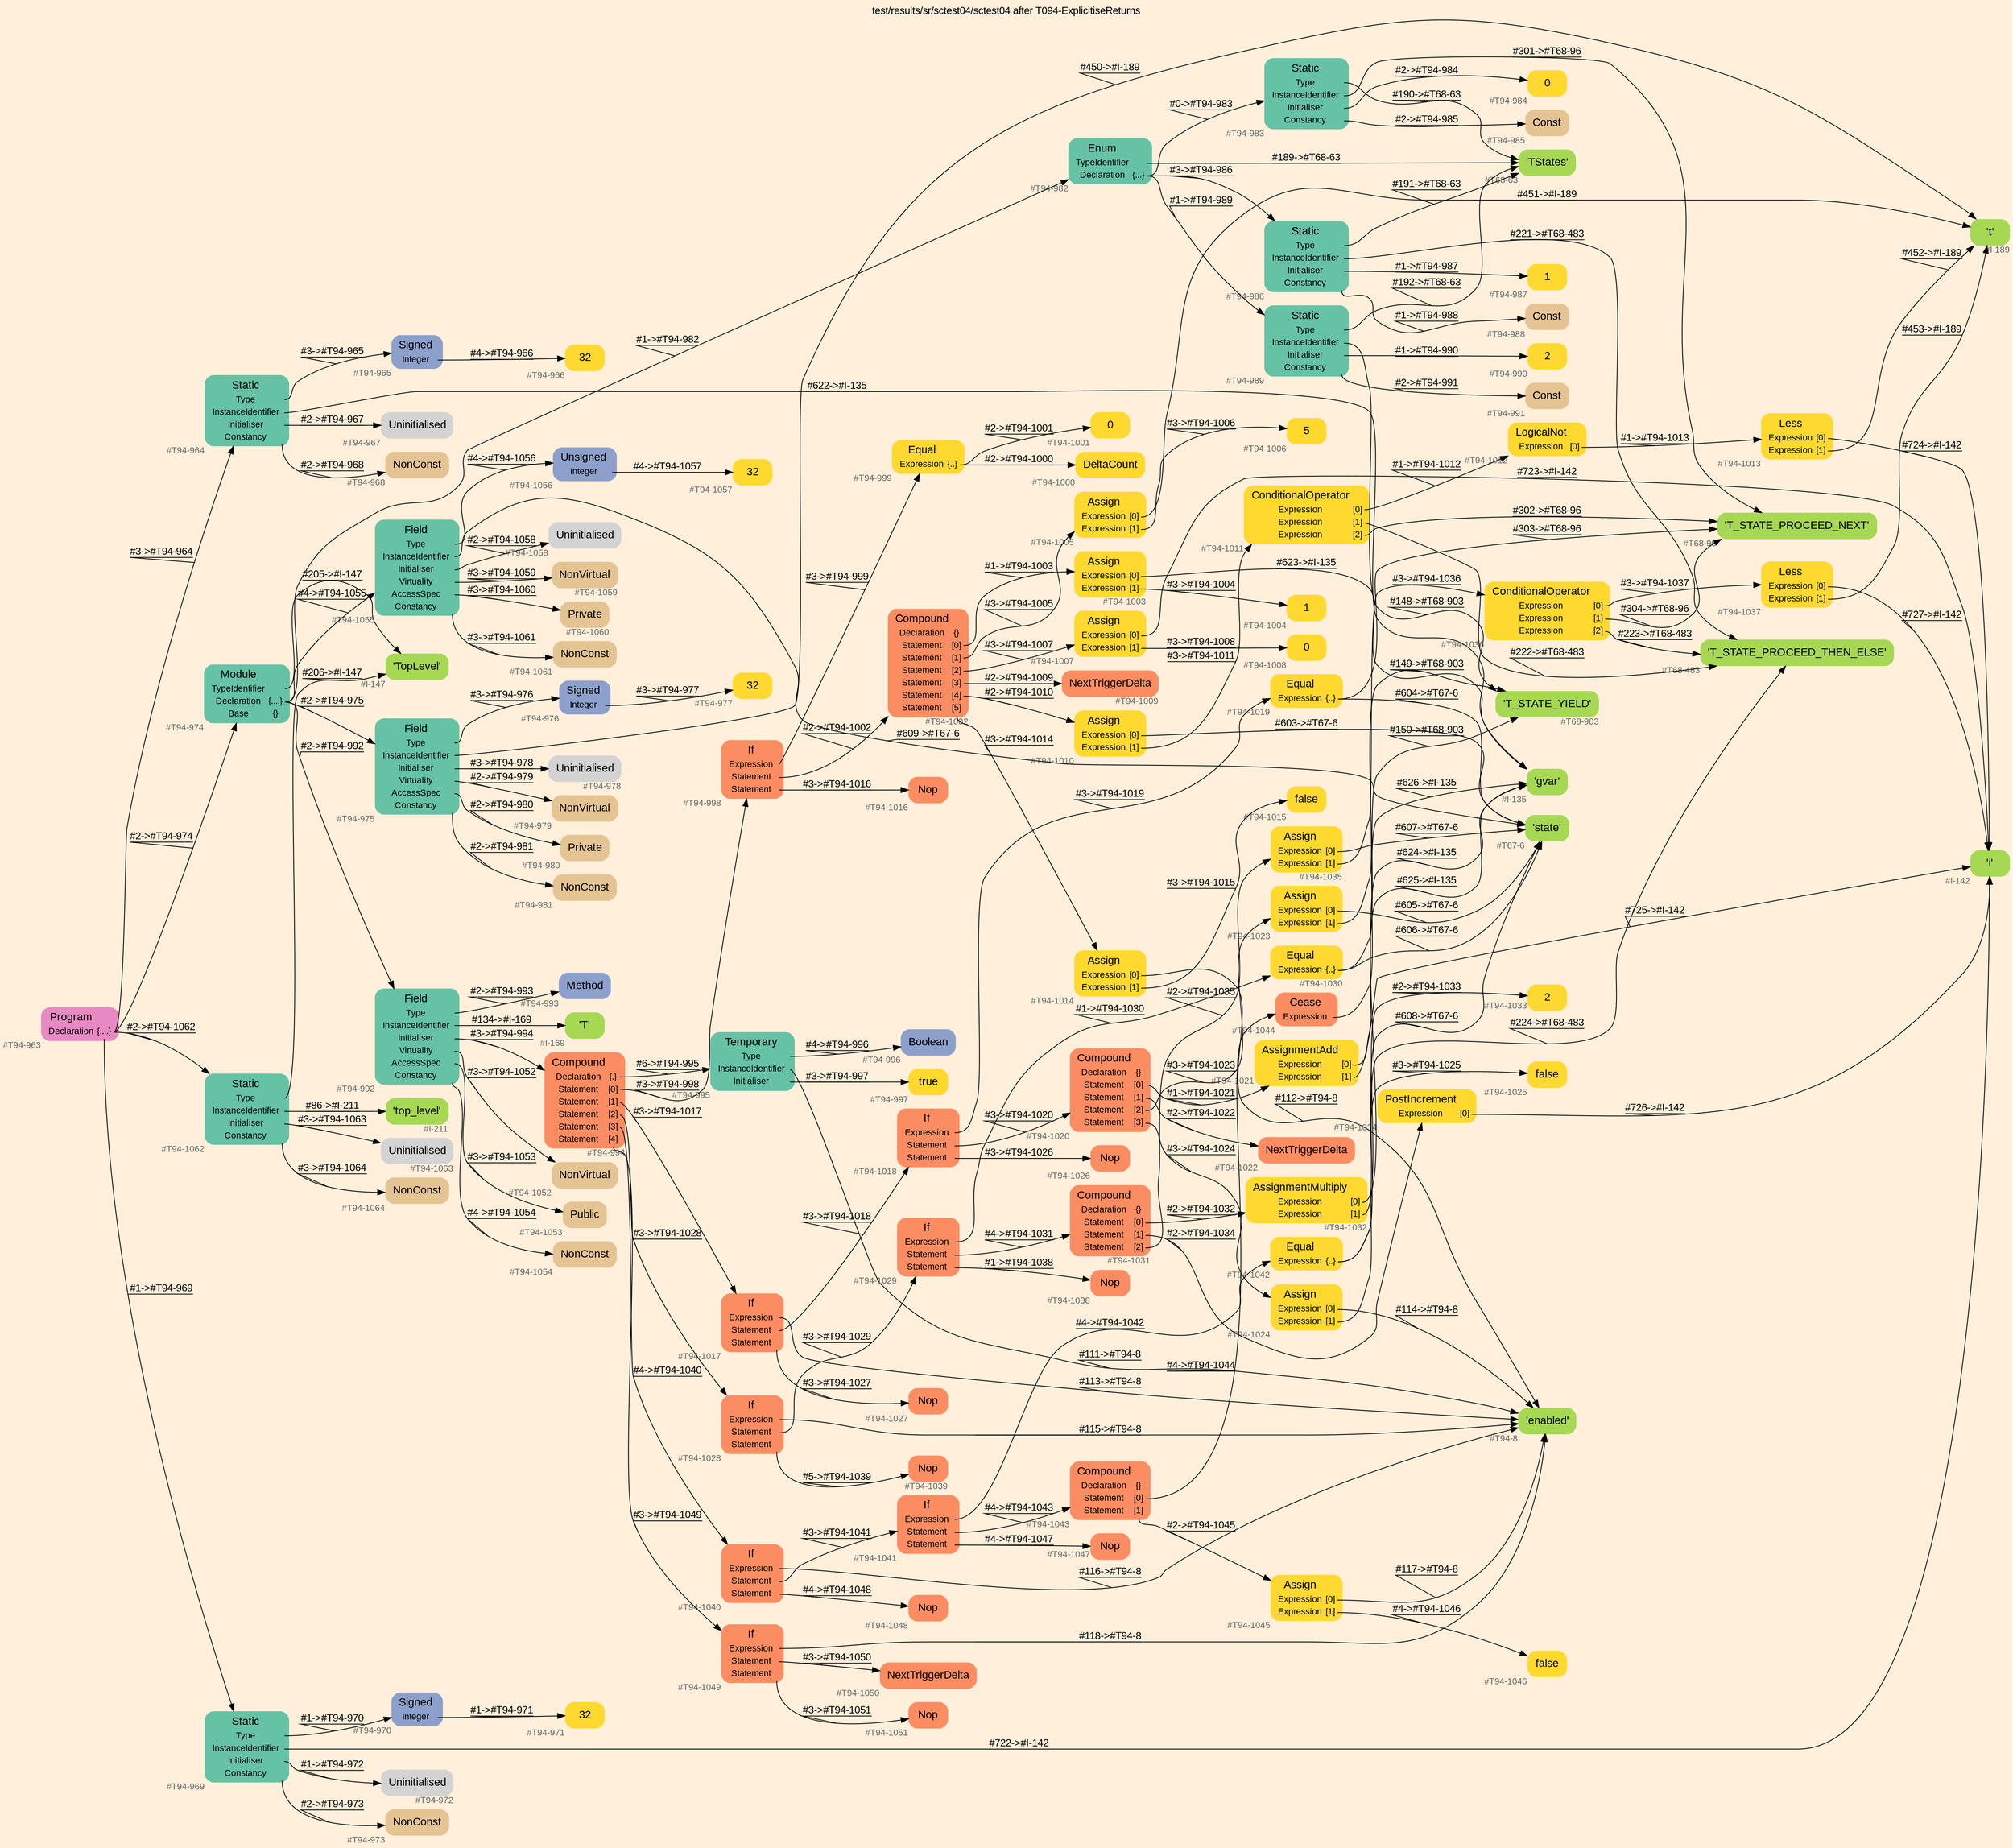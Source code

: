 digraph "test/results/sr/sctest04/sctest04 after T094-ExplicitiseReturns" {
label = "test/results/sr/sctest04/sctest04 after T094-ExplicitiseReturns"
labelloc = t
graph [
    rankdir = "LR"
    ranksep = 0.3
    bgcolor = antiquewhite1
    color = black
    fontcolor = black
    fontname = "Arial"
];
node [
    fontname = "Arial"
];
edge [
    fontname = "Arial"
];

// -------------------- node figure --------------------
// -------- block #T94-963 ----------
"#T94-963" [
    fillcolor = "/set28/4"
    xlabel = "#T94-963"
    fontsize = "12"
    fontcolor = grey40
    shape = "plaintext"
    label = <<TABLE BORDER="0" CELLBORDER="0" CELLSPACING="0">
     <TR><TD><FONT COLOR="black" POINT-SIZE="15">Program</FONT></TD></TR>
     <TR><TD><FONT COLOR="black" POINT-SIZE="12">Declaration</FONT></TD><TD PORT="port0"><FONT COLOR="black" POINT-SIZE="12">{....}</FONT></TD></TR>
    </TABLE>>
    style = "rounded,filled"
];

// -------- block #T94-964 ----------
"#T94-964" [
    fillcolor = "/set28/1"
    xlabel = "#T94-964"
    fontsize = "12"
    fontcolor = grey40
    shape = "plaintext"
    label = <<TABLE BORDER="0" CELLBORDER="0" CELLSPACING="0">
     <TR><TD><FONT COLOR="black" POINT-SIZE="15">Static</FONT></TD></TR>
     <TR><TD><FONT COLOR="black" POINT-SIZE="12">Type</FONT></TD><TD PORT="port0"></TD></TR>
     <TR><TD><FONT COLOR="black" POINT-SIZE="12">InstanceIdentifier</FONT></TD><TD PORT="port1"></TD></TR>
     <TR><TD><FONT COLOR="black" POINT-SIZE="12">Initialiser</FONT></TD><TD PORT="port2"></TD></TR>
     <TR><TD><FONT COLOR="black" POINT-SIZE="12">Constancy</FONT></TD><TD PORT="port3"></TD></TR>
    </TABLE>>
    style = "rounded,filled"
];

// -------- block #T94-965 ----------
"#T94-965" [
    fillcolor = "/set28/3"
    xlabel = "#T94-965"
    fontsize = "12"
    fontcolor = grey40
    shape = "plaintext"
    label = <<TABLE BORDER="0" CELLBORDER="0" CELLSPACING="0">
     <TR><TD><FONT COLOR="black" POINT-SIZE="15">Signed</FONT></TD></TR>
     <TR><TD><FONT COLOR="black" POINT-SIZE="12">Integer</FONT></TD><TD PORT="port0"></TD></TR>
    </TABLE>>
    style = "rounded,filled"
];

// -------- block #T94-966 ----------
"#T94-966" [
    fillcolor = "/set28/6"
    xlabel = "#T94-966"
    fontsize = "12"
    fontcolor = grey40
    shape = "plaintext"
    label = <<TABLE BORDER="0" CELLBORDER="0" CELLSPACING="0">
     <TR><TD><FONT COLOR="black" POINT-SIZE="15">32</FONT></TD></TR>
    </TABLE>>
    style = "rounded,filled"
];

// -------- block #I-135 ----------
"#I-135" [
    fillcolor = "/set28/5"
    xlabel = "#I-135"
    fontsize = "12"
    fontcolor = grey40
    shape = "plaintext"
    label = <<TABLE BORDER="0" CELLBORDER="0" CELLSPACING="0">
     <TR><TD><FONT COLOR="black" POINT-SIZE="15">'gvar'</FONT></TD></TR>
    </TABLE>>
    style = "rounded,filled"
];

// -------- block #T94-967 ----------
"#T94-967" [
    xlabel = "#T94-967"
    fontsize = "12"
    fontcolor = grey40
    shape = "plaintext"
    label = <<TABLE BORDER="0" CELLBORDER="0" CELLSPACING="0">
     <TR><TD><FONT COLOR="black" POINT-SIZE="15">Uninitialised</FONT></TD></TR>
    </TABLE>>
    style = "rounded,filled"
];

// -------- block #T94-968 ----------
"#T94-968" [
    fillcolor = "/set28/7"
    xlabel = "#T94-968"
    fontsize = "12"
    fontcolor = grey40
    shape = "plaintext"
    label = <<TABLE BORDER="0" CELLBORDER="0" CELLSPACING="0">
     <TR><TD><FONT COLOR="black" POINT-SIZE="15">NonConst</FONT></TD></TR>
    </TABLE>>
    style = "rounded,filled"
];

// -------- block #T94-969 ----------
"#T94-969" [
    fillcolor = "/set28/1"
    xlabel = "#T94-969"
    fontsize = "12"
    fontcolor = grey40
    shape = "plaintext"
    label = <<TABLE BORDER="0" CELLBORDER="0" CELLSPACING="0">
     <TR><TD><FONT COLOR="black" POINT-SIZE="15">Static</FONT></TD></TR>
     <TR><TD><FONT COLOR="black" POINT-SIZE="12">Type</FONT></TD><TD PORT="port0"></TD></TR>
     <TR><TD><FONT COLOR="black" POINT-SIZE="12">InstanceIdentifier</FONT></TD><TD PORT="port1"></TD></TR>
     <TR><TD><FONT COLOR="black" POINT-SIZE="12">Initialiser</FONT></TD><TD PORT="port2"></TD></TR>
     <TR><TD><FONT COLOR="black" POINT-SIZE="12">Constancy</FONT></TD><TD PORT="port3"></TD></TR>
    </TABLE>>
    style = "rounded,filled"
];

// -------- block #T94-970 ----------
"#T94-970" [
    fillcolor = "/set28/3"
    xlabel = "#T94-970"
    fontsize = "12"
    fontcolor = grey40
    shape = "plaintext"
    label = <<TABLE BORDER="0" CELLBORDER="0" CELLSPACING="0">
     <TR><TD><FONT COLOR="black" POINT-SIZE="15">Signed</FONT></TD></TR>
     <TR><TD><FONT COLOR="black" POINT-SIZE="12">Integer</FONT></TD><TD PORT="port0"></TD></TR>
    </TABLE>>
    style = "rounded,filled"
];

// -------- block #T94-971 ----------
"#T94-971" [
    fillcolor = "/set28/6"
    xlabel = "#T94-971"
    fontsize = "12"
    fontcolor = grey40
    shape = "plaintext"
    label = <<TABLE BORDER="0" CELLBORDER="0" CELLSPACING="0">
     <TR><TD><FONT COLOR="black" POINT-SIZE="15">32</FONT></TD></TR>
    </TABLE>>
    style = "rounded,filled"
];

// -------- block #I-142 ----------
"#I-142" [
    fillcolor = "/set28/5"
    xlabel = "#I-142"
    fontsize = "12"
    fontcolor = grey40
    shape = "plaintext"
    label = <<TABLE BORDER="0" CELLBORDER="0" CELLSPACING="0">
     <TR><TD><FONT COLOR="black" POINT-SIZE="15">'i'</FONT></TD></TR>
    </TABLE>>
    style = "rounded,filled"
];

// -------- block #T94-972 ----------
"#T94-972" [
    xlabel = "#T94-972"
    fontsize = "12"
    fontcolor = grey40
    shape = "plaintext"
    label = <<TABLE BORDER="0" CELLBORDER="0" CELLSPACING="0">
     <TR><TD><FONT COLOR="black" POINT-SIZE="15">Uninitialised</FONT></TD></TR>
    </TABLE>>
    style = "rounded,filled"
];

// -------- block #T94-973 ----------
"#T94-973" [
    fillcolor = "/set28/7"
    xlabel = "#T94-973"
    fontsize = "12"
    fontcolor = grey40
    shape = "plaintext"
    label = <<TABLE BORDER="0" CELLBORDER="0" CELLSPACING="0">
     <TR><TD><FONT COLOR="black" POINT-SIZE="15">NonConst</FONT></TD></TR>
    </TABLE>>
    style = "rounded,filled"
];

// -------- block #T94-974 ----------
"#T94-974" [
    fillcolor = "/set28/1"
    xlabel = "#T94-974"
    fontsize = "12"
    fontcolor = grey40
    shape = "plaintext"
    label = <<TABLE BORDER="0" CELLBORDER="0" CELLSPACING="0">
     <TR><TD><FONT COLOR="black" POINT-SIZE="15">Module</FONT></TD></TR>
     <TR><TD><FONT COLOR="black" POINT-SIZE="12">TypeIdentifier</FONT></TD><TD PORT="port0"></TD></TR>
     <TR><TD><FONT COLOR="black" POINT-SIZE="12">Declaration</FONT></TD><TD PORT="port1"><FONT COLOR="black" POINT-SIZE="12">{....}</FONT></TD></TR>
     <TR><TD><FONT COLOR="black" POINT-SIZE="12">Base</FONT></TD><TD PORT="port2"><FONT COLOR="black" POINT-SIZE="12">{}</FONT></TD></TR>
    </TABLE>>
    style = "rounded,filled"
];

// -------- block #I-147 ----------
"#I-147" [
    fillcolor = "/set28/5"
    xlabel = "#I-147"
    fontsize = "12"
    fontcolor = grey40
    shape = "plaintext"
    label = <<TABLE BORDER="0" CELLBORDER="0" CELLSPACING="0">
     <TR><TD><FONT COLOR="black" POINT-SIZE="15">'TopLevel'</FONT></TD></TR>
    </TABLE>>
    style = "rounded,filled"
];

// -------- block #T94-975 ----------
"#T94-975" [
    fillcolor = "/set28/1"
    xlabel = "#T94-975"
    fontsize = "12"
    fontcolor = grey40
    shape = "plaintext"
    label = <<TABLE BORDER="0" CELLBORDER="0" CELLSPACING="0">
     <TR><TD><FONT COLOR="black" POINT-SIZE="15">Field</FONT></TD></TR>
     <TR><TD><FONT COLOR="black" POINT-SIZE="12">Type</FONT></TD><TD PORT="port0"></TD></TR>
     <TR><TD><FONT COLOR="black" POINT-SIZE="12">InstanceIdentifier</FONT></TD><TD PORT="port1"></TD></TR>
     <TR><TD><FONT COLOR="black" POINT-SIZE="12">Initialiser</FONT></TD><TD PORT="port2"></TD></TR>
     <TR><TD><FONT COLOR="black" POINT-SIZE="12">Virtuality</FONT></TD><TD PORT="port3"></TD></TR>
     <TR><TD><FONT COLOR="black" POINT-SIZE="12">AccessSpec</FONT></TD><TD PORT="port4"></TD></TR>
     <TR><TD><FONT COLOR="black" POINT-SIZE="12">Constancy</FONT></TD><TD PORT="port5"></TD></TR>
    </TABLE>>
    style = "rounded,filled"
];

// -------- block #T94-976 ----------
"#T94-976" [
    fillcolor = "/set28/3"
    xlabel = "#T94-976"
    fontsize = "12"
    fontcolor = grey40
    shape = "plaintext"
    label = <<TABLE BORDER="0" CELLBORDER="0" CELLSPACING="0">
     <TR><TD><FONT COLOR="black" POINT-SIZE="15">Signed</FONT></TD></TR>
     <TR><TD><FONT COLOR="black" POINT-SIZE="12">Integer</FONT></TD><TD PORT="port0"></TD></TR>
    </TABLE>>
    style = "rounded,filled"
];

// -------- block #T94-977 ----------
"#T94-977" [
    fillcolor = "/set28/6"
    xlabel = "#T94-977"
    fontsize = "12"
    fontcolor = grey40
    shape = "plaintext"
    label = <<TABLE BORDER="0" CELLBORDER="0" CELLSPACING="0">
     <TR><TD><FONT COLOR="black" POINT-SIZE="15">32</FONT></TD></TR>
    </TABLE>>
    style = "rounded,filled"
];

// -------- block #I-189 ----------
"#I-189" [
    fillcolor = "/set28/5"
    xlabel = "#I-189"
    fontsize = "12"
    fontcolor = grey40
    shape = "plaintext"
    label = <<TABLE BORDER="0" CELLBORDER="0" CELLSPACING="0">
     <TR><TD><FONT COLOR="black" POINT-SIZE="15">'t'</FONT></TD></TR>
    </TABLE>>
    style = "rounded,filled"
];

// -------- block #T94-978 ----------
"#T94-978" [
    xlabel = "#T94-978"
    fontsize = "12"
    fontcolor = grey40
    shape = "plaintext"
    label = <<TABLE BORDER="0" CELLBORDER="0" CELLSPACING="0">
     <TR><TD><FONT COLOR="black" POINT-SIZE="15">Uninitialised</FONT></TD></TR>
    </TABLE>>
    style = "rounded,filled"
];

// -------- block #T94-979 ----------
"#T94-979" [
    fillcolor = "/set28/7"
    xlabel = "#T94-979"
    fontsize = "12"
    fontcolor = grey40
    shape = "plaintext"
    label = <<TABLE BORDER="0" CELLBORDER="0" CELLSPACING="0">
     <TR><TD><FONT COLOR="black" POINT-SIZE="15">NonVirtual</FONT></TD></TR>
    </TABLE>>
    style = "rounded,filled"
];

// -------- block #T94-980 ----------
"#T94-980" [
    fillcolor = "/set28/7"
    xlabel = "#T94-980"
    fontsize = "12"
    fontcolor = grey40
    shape = "plaintext"
    label = <<TABLE BORDER="0" CELLBORDER="0" CELLSPACING="0">
     <TR><TD><FONT COLOR="black" POINT-SIZE="15">Private</FONT></TD></TR>
    </TABLE>>
    style = "rounded,filled"
];

// -------- block #T94-981 ----------
"#T94-981" [
    fillcolor = "/set28/7"
    xlabel = "#T94-981"
    fontsize = "12"
    fontcolor = grey40
    shape = "plaintext"
    label = <<TABLE BORDER="0" CELLBORDER="0" CELLSPACING="0">
     <TR><TD><FONT COLOR="black" POINT-SIZE="15">NonConst</FONT></TD></TR>
    </TABLE>>
    style = "rounded,filled"
];

// -------- block #T94-982 ----------
"#T94-982" [
    fillcolor = "/set28/1"
    xlabel = "#T94-982"
    fontsize = "12"
    fontcolor = grey40
    shape = "plaintext"
    label = <<TABLE BORDER="0" CELLBORDER="0" CELLSPACING="0">
     <TR><TD><FONT COLOR="black" POINT-SIZE="15">Enum</FONT></TD></TR>
     <TR><TD><FONT COLOR="black" POINT-SIZE="12">TypeIdentifier</FONT></TD><TD PORT="port0"></TD></TR>
     <TR><TD><FONT COLOR="black" POINT-SIZE="12">Declaration</FONT></TD><TD PORT="port1"><FONT COLOR="black" POINT-SIZE="12">{...}</FONT></TD></TR>
    </TABLE>>
    style = "rounded,filled"
];

// -------- block #T68-63 ----------
"#T68-63" [
    fillcolor = "/set28/5"
    xlabel = "#T68-63"
    fontsize = "12"
    fontcolor = grey40
    shape = "plaintext"
    label = <<TABLE BORDER="0" CELLBORDER="0" CELLSPACING="0">
     <TR><TD><FONT COLOR="black" POINT-SIZE="15">'TStates'</FONT></TD></TR>
    </TABLE>>
    style = "rounded,filled"
];

// -------- block #T94-983 ----------
"#T94-983" [
    fillcolor = "/set28/1"
    xlabel = "#T94-983"
    fontsize = "12"
    fontcolor = grey40
    shape = "plaintext"
    label = <<TABLE BORDER="0" CELLBORDER="0" CELLSPACING="0">
     <TR><TD><FONT COLOR="black" POINT-SIZE="15">Static</FONT></TD></TR>
     <TR><TD><FONT COLOR="black" POINT-SIZE="12">Type</FONT></TD><TD PORT="port0"></TD></TR>
     <TR><TD><FONT COLOR="black" POINT-SIZE="12">InstanceIdentifier</FONT></TD><TD PORT="port1"></TD></TR>
     <TR><TD><FONT COLOR="black" POINT-SIZE="12">Initialiser</FONT></TD><TD PORT="port2"></TD></TR>
     <TR><TD><FONT COLOR="black" POINT-SIZE="12">Constancy</FONT></TD><TD PORT="port3"></TD></TR>
    </TABLE>>
    style = "rounded,filled"
];

// -------- block #T68-96 ----------
"#T68-96" [
    fillcolor = "/set28/5"
    xlabel = "#T68-96"
    fontsize = "12"
    fontcolor = grey40
    shape = "plaintext"
    label = <<TABLE BORDER="0" CELLBORDER="0" CELLSPACING="0">
     <TR><TD><FONT COLOR="black" POINT-SIZE="15">'T_STATE_PROCEED_NEXT'</FONT></TD></TR>
    </TABLE>>
    style = "rounded,filled"
];

// -------- block #T94-984 ----------
"#T94-984" [
    fillcolor = "/set28/6"
    xlabel = "#T94-984"
    fontsize = "12"
    fontcolor = grey40
    shape = "plaintext"
    label = <<TABLE BORDER="0" CELLBORDER="0" CELLSPACING="0">
     <TR><TD><FONT COLOR="black" POINT-SIZE="15">0</FONT></TD></TR>
    </TABLE>>
    style = "rounded,filled"
];

// -------- block #T94-985 ----------
"#T94-985" [
    fillcolor = "/set28/7"
    xlabel = "#T94-985"
    fontsize = "12"
    fontcolor = grey40
    shape = "plaintext"
    label = <<TABLE BORDER="0" CELLBORDER="0" CELLSPACING="0">
     <TR><TD><FONT COLOR="black" POINT-SIZE="15">Const</FONT></TD></TR>
    </TABLE>>
    style = "rounded,filled"
];

// -------- block #T94-986 ----------
"#T94-986" [
    fillcolor = "/set28/1"
    xlabel = "#T94-986"
    fontsize = "12"
    fontcolor = grey40
    shape = "plaintext"
    label = <<TABLE BORDER="0" CELLBORDER="0" CELLSPACING="0">
     <TR><TD><FONT COLOR="black" POINT-SIZE="15">Static</FONT></TD></TR>
     <TR><TD><FONT COLOR="black" POINT-SIZE="12">Type</FONT></TD><TD PORT="port0"></TD></TR>
     <TR><TD><FONT COLOR="black" POINT-SIZE="12">InstanceIdentifier</FONT></TD><TD PORT="port1"></TD></TR>
     <TR><TD><FONT COLOR="black" POINT-SIZE="12">Initialiser</FONT></TD><TD PORT="port2"></TD></TR>
     <TR><TD><FONT COLOR="black" POINT-SIZE="12">Constancy</FONT></TD><TD PORT="port3"></TD></TR>
    </TABLE>>
    style = "rounded,filled"
];

// -------- block #T68-483 ----------
"#T68-483" [
    fillcolor = "/set28/5"
    xlabel = "#T68-483"
    fontsize = "12"
    fontcolor = grey40
    shape = "plaintext"
    label = <<TABLE BORDER="0" CELLBORDER="0" CELLSPACING="0">
     <TR><TD><FONT COLOR="black" POINT-SIZE="15">'T_STATE_PROCEED_THEN_ELSE'</FONT></TD></TR>
    </TABLE>>
    style = "rounded,filled"
];

// -------- block #T94-987 ----------
"#T94-987" [
    fillcolor = "/set28/6"
    xlabel = "#T94-987"
    fontsize = "12"
    fontcolor = grey40
    shape = "plaintext"
    label = <<TABLE BORDER="0" CELLBORDER="0" CELLSPACING="0">
     <TR><TD><FONT COLOR="black" POINT-SIZE="15">1</FONT></TD></TR>
    </TABLE>>
    style = "rounded,filled"
];

// -------- block #T94-988 ----------
"#T94-988" [
    fillcolor = "/set28/7"
    xlabel = "#T94-988"
    fontsize = "12"
    fontcolor = grey40
    shape = "plaintext"
    label = <<TABLE BORDER="0" CELLBORDER="0" CELLSPACING="0">
     <TR><TD><FONT COLOR="black" POINT-SIZE="15">Const</FONT></TD></TR>
    </TABLE>>
    style = "rounded,filled"
];

// -------- block #T94-989 ----------
"#T94-989" [
    fillcolor = "/set28/1"
    xlabel = "#T94-989"
    fontsize = "12"
    fontcolor = grey40
    shape = "plaintext"
    label = <<TABLE BORDER="0" CELLBORDER="0" CELLSPACING="0">
     <TR><TD><FONT COLOR="black" POINT-SIZE="15">Static</FONT></TD></TR>
     <TR><TD><FONT COLOR="black" POINT-SIZE="12">Type</FONT></TD><TD PORT="port0"></TD></TR>
     <TR><TD><FONT COLOR="black" POINT-SIZE="12">InstanceIdentifier</FONT></TD><TD PORT="port1"></TD></TR>
     <TR><TD><FONT COLOR="black" POINT-SIZE="12">Initialiser</FONT></TD><TD PORT="port2"></TD></TR>
     <TR><TD><FONT COLOR="black" POINT-SIZE="12">Constancy</FONT></TD><TD PORT="port3"></TD></TR>
    </TABLE>>
    style = "rounded,filled"
];

// -------- block #T68-903 ----------
"#T68-903" [
    fillcolor = "/set28/5"
    xlabel = "#T68-903"
    fontsize = "12"
    fontcolor = grey40
    shape = "plaintext"
    label = <<TABLE BORDER="0" CELLBORDER="0" CELLSPACING="0">
     <TR><TD><FONT COLOR="black" POINT-SIZE="15">'T_STATE_YIELD'</FONT></TD></TR>
    </TABLE>>
    style = "rounded,filled"
];

// -------- block #T94-990 ----------
"#T94-990" [
    fillcolor = "/set28/6"
    xlabel = "#T94-990"
    fontsize = "12"
    fontcolor = grey40
    shape = "plaintext"
    label = <<TABLE BORDER="0" CELLBORDER="0" CELLSPACING="0">
     <TR><TD><FONT COLOR="black" POINT-SIZE="15">2</FONT></TD></TR>
    </TABLE>>
    style = "rounded,filled"
];

// -------- block #T94-991 ----------
"#T94-991" [
    fillcolor = "/set28/7"
    xlabel = "#T94-991"
    fontsize = "12"
    fontcolor = grey40
    shape = "plaintext"
    label = <<TABLE BORDER="0" CELLBORDER="0" CELLSPACING="0">
     <TR><TD><FONT COLOR="black" POINT-SIZE="15">Const</FONT></TD></TR>
    </TABLE>>
    style = "rounded,filled"
];

// -------- block #T94-992 ----------
"#T94-992" [
    fillcolor = "/set28/1"
    xlabel = "#T94-992"
    fontsize = "12"
    fontcolor = grey40
    shape = "plaintext"
    label = <<TABLE BORDER="0" CELLBORDER="0" CELLSPACING="0">
     <TR><TD><FONT COLOR="black" POINT-SIZE="15">Field</FONT></TD></TR>
     <TR><TD><FONT COLOR="black" POINT-SIZE="12">Type</FONT></TD><TD PORT="port0"></TD></TR>
     <TR><TD><FONT COLOR="black" POINT-SIZE="12">InstanceIdentifier</FONT></TD><TD PORT="port1"></TD></TR>
     <TR><TD><FONT COLOR="black" POINT-SIZE="12">Initialiser</FONT></TD><TD PORT="port2"></TD></TR>
     <TR><TD><FONT COLOR="black" POINT-SIZE="12">Virtuality</FONT></TD><TD PORT="port3"></TD></TR>
     <TR><TD><FONT COLOR="black" POINT-SIZE="12">AccessSpec</FONT></TD><TD PORT="port4"></TD></TR>
     <TR><TD><FONT COLOR="black" POINT-SIZE="12">Constancy</FONT></TD><TD PORT="port5"></TD></TR>
    </TABLE>>
    style = "rounded,filled"
];

// -------- block #T94-993 ----------
"#T94-993" [
    fillcolor = "/set28/3"
    xlabel = "#T94-993"
    fontsize = "12"
    fontcolor = grey40
    shape = "plaintext"
    label = <<TABLE BORDER="0" CELLBORDER="0" CELLSPACING="0">
     <TR><TD><FONT COLOR="black" POINT-SIZE="15">Method</FONT></TD></TR>
    </TABLE>>
    style = "rounded,filled"
];

// -------- block #I-169 ----------
"#I-169" [
    fillcolor = "/set28/5"
    xlabel = "#I-169"
    fontsize = "12"
    fontcolor = grey40
    shape = "plaintext"
    label = <<TABLE BORDER="0" CELLBORDER="0" CELLSPACING="0">
     <TR><TD><FONT COLOR="black" POINT-SIZE="15">'T'</FONT></TD></TR>
    </TABLE>>
    style = "rounded,filled"
];

// -------- block #T94-994 ----------
"#T94-994" [
    fillcolor = "/set28/2"
    xlabel = "#T94-994"
    fontsize = "12"
    fontcolor = grey40
    shape = "plaintext"
    label = <<TABLE BORDER="0" CELLBORDER="0" CELLSPACING="0">
     <TR><TD><FONT COLOR="black" POINT-SIZE="15">Compound</FONT></TD></TR>
     <TR><TD><FONT COLOR="black" POINT-SIZE="12">Declaration</FONT></TD><TD PORT="port0"><FONT COLOR="black" POINT-SIZE="12">{.}</FONT></TD></TR>
     <TR><TD><FONT COLOR="black" POINT-SIZE="12">Statement</FONT></TD><TD PORT="port1"><FONT COLOR="black" POINT-SIZE="12">[0]</FONT></TD></TR>
     <TR><TD><FONT COLOR="black" POINT-SIZE="12">Statement</FONT></TD><TD PORT="port2"><FONT COLOR="black" POINT-SIZE="12">[1]</FONT></TD></TR>
     <TR><TD><FONT COLOR="black" POINT-SIZE="12">Statement</FONT></TD><TD PORT="port3"><FONT COLOR="black" POINT-SIZE="12">[2]</FONT></TD></TR>
     <TR><TD><FONT COLOR="black" POINT-SIZE="12">Statement</FONT></TD><TD PORT="port4"><FONT COLOR="black" POINT-SIZE="12">[3]</FONT></TD></TR>
     <TR><TD><FONT COLOR="black" POINT-SIZE="12">Statement</FONT></TD><TD PORT="port5"><FONT COLOR="black" POINT-SIZE="12">[4]</FONT></TD></TR>
    </TABLE>>
    style = "rounded,filled"
];

// -------- block #T94-995 ----------
"#T94-995" [
    fillcolor = "/set28/1"
    xlabel = "#T94-995"
    fontsize = "12"
    fontcolor = grey40
    shape = "plaintext"
    label = <<TABLE BORDER="0" CELLBORDER="0" CELLSPACING="0">
     <TR><TD><FONT COLOR="black" POINT-SIZE="15">Temporary</FONT></TD></TR>
     <TR><TD><FONT COLOR="black" POINT-SIZE="12">Type</FONT></TD><TD PORT="port0"></TD></TR>
     <TR><TD><FONT COLOR="black" POINT-SIZE="12">InstanceIdentifier</FONT></TD><TD PORT="port1"></TD></TR>
     <TR><TD><FONT COLOR="black" POINT-SIZE="12">Initialiser</FONT></TD><TD PORT="port2"></TD></TR>
    </TABLE>>
    style = "rounded,filled"
];

// -------- block #T94-996 ----------
"#T94-996" [
    fillcolor = "/set28/3"
    xlabel = "#T94-996"
    fontsize = "12"
    fontcolor = grey40
    shape = "plaintext"
    label = <<TABLE BORDER="0" CELLBORDER="0" CELLSPACING="0">
     <TR><TD><FONT COLOR="black" POINT-SIZE="15">Boolean</FONT></TD></TR>
    </TABLE>>
    style = "rounded,filled"
];

// -------- block #T94-8 ----------
"#T94-8" [
    fillcolor = "/set28/5"
    xlabel = "#T94-8"
    fontsize = "12"
    fontcolor = grey40
    shape = "plaintext"
    label = <<TABLE BORDER="0" CELLBORDER="0" CELLSPACING="0">
     <TR><TD><FONT COLOR="black" POINT-SIZE="15">'enabled'</FONT></TD></TR>
    </TABLE>>
    style = "rounded,filled"
];

// -------- block #T94-997 ----------
"#T94-997" [
    fillcolor = "/set28/6"
    xlabel = "#T94-997"
    fontsize = "12"
    fontcolor = grey40
    shape = "plaintext"
    label = <<TABLE BORDER="0" CELLBORDER="0" CELLSPACING="0">
     <TR><TD><FONT COLOR="black" POINT-SIZE="15">true</FONT></TD></TR>
    </TABLE>>
    style = "rounded,filled"
];

// -------- block #T94-998 ----------
"#T94-998" [
    fillcolor = "/set28/2"
    xlabel = "#T94-998"
    fontsize = "12"
    fontcolor = grey40
    shape = "plaintext"
    label = <<TABLE BORDER="0" CELLBORDER="0" CELLSPACING="0">
     <TR><TD><FONT COLOR="black" POINT-SIZE="15">If</FONT></TD></TR>
     <TR><TD><FONT COLOR="black" POINT-SIZE="12">Expression</FONT></TD><TD PORT="port0"></TD></TR>
     <TR><TD><FONT COLOR="black" POINT-SIZE="12">Statement</FONT></TD><TD PORT="port1"></TD></TR>
     <TR><TD><FONT COLOR="black" POINT-SIZE="12">Statement</FONT></TD><TD PORT="port2"></TD></TR>
    </TABLE>>
    style = "rounded,filled"
];

// -------- block #T94-999 ----------
"#T94-999" [
    fillcolor = "/set28/6"
    xlabel = "#T94-999"
    fontsize = "12"
    fontcolor = grey40
    shape = "plaintext"
    label = <<TABLE BORDER="0" CELLBORDER="0" CELLSPACING="0">
     <TR><TD><FONT COLOR="black" POINT-SIZE="15">Equal</FONT></TD></TR>
     <TR><TD><FONT COLOR="black" POINT-SIZE="12">Expression</FONT></TD><TD PORT="port0"><FONT COLOR="black" POINT-SIZE="12">{..}</FONT></TD></TR>
    </TABLE>>
    style = "rounded,filled"
];

// -------- block #T94-1000 ----------
"#T94-1000" [
    fillcolor = "/set28/6"
    xlabel = "#T94-1000"
    fontsize = "12"
    fontcolor = grey40
    shape = "plaintext"
    label = <<TABLE BORDER="0" CELLBORDER="0" CELLSPACING="0">
     <TR><TD><FONT COLOR="black" POINT-SIZE="15">DeltaCount</FONT></TD></TR>
    </TABLE>>
    style = "rounded,filled"
];

// -------- block #T94-1001 ----------
"#T94-1001" [
    fillcolor = "/set28/6"
    xlabel = "#T94-1001"
    fontsize = "12"
    fontcolor = grey40
    shape = "plaintext"
    label = <<TABLE BORDER="0" CELLBORDER="0" CELLSPACING="0">
     <TR><TD><FONT COLOR="black" POINT-SIZE="15">0</FONT></TD></TR>
    </TABLE>>
    style = "rounded,filled"
];

// -------- block #T94-1002 ----------
"#T94-1002" [
    fillcolor = "/set28/2"
    xlabel = "#T94-1002"
    fontsize = "12"
    fontcolor = grey40
    shape = "plaintext"
    label = <<TABLE BORDER="0" CELLBORDER="0" CELLSPACING="0">
     <TR><TD><FONT COLOR="black" POINT-SIZE="15">Compound</FONT></TD></TR>
     <TR><TD><FONT COLOR="black" POINT-SIZE="12">Declaration</FONT></TD><TD PORT="port0"><FONT COLOR="black" POINT-SIZE="12">{}</FONT></TD></TR>
     <TR><TD><FONT COLOR="black" POINT-SIZE="12">Statement</FONT></TD><TD PORT="port1"><FONT COLOR="black" POINT-SIZE="12">[0]</FONT></TD></TR>
     <TR><TD><FONT COLOR="black" POINT-SIZE="12">Statement</FONT></TD><TD PORT="port2"><FONT COLOR="black" POINT-SIZE="12">[1]</FONT></TD></TR>
     <TR><TD><FONT COLOR="black" POINT-SIZE="12">Statement</FONT></TD><TD PORT="port3"><FONT COLOR="black" POINT-SIZE="12">[2]</FONT></TD></TR>
     <TR><TD><FONT COLOR="black" POINT-SIZE="12">Statement</FONT></TD><TD PORT="port4"><FONT COLOR="black" POINT-SIZE="12">[3]</FONT></TD></TR>
     <TR><TD><FONT COLOR="black" POINT-SIZE="12">Statement</FONT></TD><TD PORT="port5"><FONT COLOR="black" POINT-SIZE="12">[4]</FONT></TD></TR>
     <TR><TD><FONT COLOR="black" POINT-SIZE="12">Statement</FONT></TD><TD PORT="port6"><FONT COLOR="black" POINT-SIZE="12">[5]</FONT></TD></TR>
    </TABLE>>
    style = "rounded,filled"
];

// -------- block #T94-1003 ----------
"#T94-1003" [
    fillcolor = "/set28/6"
    xlabel = "#T94-1003"
    fontsize = "12"
    fontcolor = grey40
    shape = "plaintext"
    label = <<TABLE BORDER="0" CELLBORDER="0" CELLSPACING="0">
     <TR><TD><FONT COLOR="black" POINT-SIZE="15">Assign</FONT></TD></TR>
     <TR><TD><FONT COLOR="black" POINT-SIZE="12">Expression</FONT></TD><TD PORT="port0"><FONT COLOR="black" POINT-SIZE="12">[0]</FONT></TD></TR>
     <TR><TD><FONT COLOR="black" POINT-SIZE="12">Expression</FONT></TD><TD PORT="port1"><FONT COLOR="black" POINT-SIZE="12">[1]</FONT></TD></TR>
    </TABLE>>
    style = "rounded,filled"
];

// -------- block #T94-1004 ----------
"#T94-1004" [
    fillcolor = "/set28/6"
    xlabel = "#T94-1004"
    fontsize = "12"
    fontcolor = grey40
    shape = "plaintext"
    label = <<TABLE BORDER="0" CELLBORDER="0" CELLSPACING="0">
     <TR><TD><FONT COLOR="black" POINT-SIZE="15">1</FONT></TD></TR>
    </TABLE>>
    style = "rounded,filled"
];

// -------- block #T94-1005 ----------
"#T94-1005" [
    fillcolor = "/set28/6"
    xlabel = "#T94-1005"
    fontsize = "12"
    fontcolor = grey40
    shape = "plaintext"
    label = <<TABLE BORDER="0" CELLBORDER="0" CELLSPACING="0">
     <TR><TD><FONT COLOR="black" POINT-SIZE="15">Assign</FONT></TD></TR>
     <TR><TD><FONT COLOR="black" POINT-SIZE="12">Expression</FONT></TD><TD PORT="port0"><FONT COLOR="black" POINT-SIZE="12">[0]</FONT></TD></TR>
     <TR><TD><FONT COLOR="black" POINT-SIZE="12">Expression</FONT></TD><TD PORT="port1"><FONT COLOR="black" POINT-SIZE="12">[1]</FONT></TD></TR>
    </TABLE>>
    style = "rounded,filled"
];

// -------- block #T94-1006 ----------
"#T94-1006" [
    fillcolor = "/set28/6"
    xlabel = "#T94-1006"
    fontsize = "12"
    fontcolor = grey40
    shape = "plaintext"
    label = <<TABLE BORDER="0" CELLBORDER="0" CELLSPACING="0">
     <TR><TD><FONT COLOR="black" POINT-SIZE="15">5</FONT></TD></TR>
    </TABLE>>
    style = "rounded,filled"
];

// -------- block #T94-1007 ----------
"#T94-1007" [
    fillcolor = "/set28/6"
    xlabel = "#T94-1007"
    fontsize = "12"
    fontcolor = grey40
    shape = "plaintext"
    label = <<TABLE BORDER="0" CELLBORDER="0" CELLSPACING="0">
     <TR><TD><FONT COLOR="black" POINT-SIZE="15">Assign</FONT></TD></TR>
     <TR><TD><FONT COLOR="black" POINT-SIZE="12">Expression</FONT></TD><TD PORT="port0"><FONT COLOR="black" POINT-SIZE="12">[0]</FONT></TD></TR>
     <TR><TD><FONT COLOR="black" POINT-SIZE="12">Expression</FONT></TD><TD PORT="port1"><FONT COLOR="black" POINT-SIZE="12">[1]</FONT></TD></TR>
    </TABLE>>
    style = "rounded,filled"
];

// -------- block #T94-1008 ----------
"#T94-1008" [
    fillcolor = "/set28/6"
    xlabel = "#T94-1008"
    fontsize = "12"
    fontcolor = grey40
    shape = "plaintext"
    label = <<TABLE BORDER="0" CELLBORDER="0" CELLSPACING="0">
     <TR><TD><FONT COLOR="black" POINT-SIZE="15">0</FONT></TD></TR>
    </TABLE>>
    style = "rounded,filled"
];

// -------- block #T94-1009 ----------
"#T94-1009" [
    fillcolor = "/set28/2"
    xlabel = "#T94-1009"
    fontsize = "12"
    fontcolor = grey40
    shape = "plaintext"
    label = <<TABLE BORDER="0" CELLBORDER="0" CELLSPACING="0">
     <TR><TD><FONT COLOR="black" POINT-SIZE="15">NextTriggerDelta</FONT></TD></TR>
    </TABLE>>
    style = "rounded,filled"
];

// -------- block #T94-1010 ----------
"#T94-1010" [
    fillcolor = "/set28/6"
    xlabel = "#T94-1010"
    fontsize = "12"
    fontcolor = grey40
    shape = "plaintext"
    label = <<TABLE BORDER="0" CELLBORDER="0" CELLSPACING="0">
     <TR><TD><FONT COLOR="black" POINT-SIZE="15">Assign</FONT></TD></TR>
     <TR><TD><FONT COLOR="black" POINT-SIZE="12">Expression</FONT></TD><TD PORT="port0"><FONT COLOR="black" POINT-SIZE="12">[0]</FONT></TD></TR>
     <TR><TD><FONT COLOR="black" POINT-SIZE="12">Expression</FONT></TD><TD PORT="port1"><FONT COLOR="black" POINT-SIZE="12">[1]</FONT></TD></TR>
    </TABLE>>
    style = "rounded,filled"
];

// -------- block #T67-6 ----------
"#T67-6" [
    fillcolor = "/set28/5"
    xlabel = "#T67-6"
    fontsize = "12"
    fontcolor = grey40
    shape = "plaintext"
    label = <<TABLE BORDER="0" CELLBORDER="0" CELLSPACING="0">
     <TR><TD><FONT COLOR="black" POINT-SIZE="15">'state'</FONT></TD></TR>
    </TABLE>>
    style = "rounded,filled"
];

// -------- block #T94-1011 ----------
"#T94-1011" [
    fillcolor = "/set28/6"
    xlabel = "#T94-1011"
    fontsize = "12"
    fontcolor = grey40
    shape = "plaintext"
    label = <<TABLE BORDER="0" CELLBORDER="0" CELLSPACING="0">
     <TR><TD><FONT COLOR="black" POINT-SIZE="15">ConditionalOperator</FONT></TD></TR>
     <TR><TD><FONT COLOR="black" POINT-SIZE="12">Expression</FONT></TD><TD PORT="port0"><FONT COLOR="black" POINT-SIZE="12">[0]</FONT></TD></TR>
     <TR><TD><FONT COLOR="black" POINT-SIZE="12">Expression</FONT></TD><TD PORT="port1"><FONT COLOR="black" POINT-SIZE="12">[1]</FONT></TD></TR>
     <TR><TD><FONT COLOR="black" POINT-SIZE="12">Expression</FONT></TD><TD PORT="port2"><FONT COLOR="black" POINT-SIZE="12">[2]</FONT></TD></TR>
    </TABLE>>
    style = "rounded,filled"
];

// -------- block #T94-1012 ----------
"#T94-1012" [
    fillcolor = "/set28/6"
    xlabel = "#T94-1012"
    fontsize = "12"
    fontcolor = grey40
    shape = "plaintext"
    label = <<TABLE BORDER="0" CELLBORDER="0" CELLSPACING="0">
     <TR><TD><FONT COLOR="black" POINT-SIZE="15">LogicalNot</FONT></TD></TR>
     <TR><TD><FONT COLOR="black" POINT-SIZE="12">Expression</FONT></TD><TD PORT="port0"><FONT COLOR="black" POINT-SIZE="12">[0]</FONT></TD></TR>
    </TABLE>>
    style = "rounded,filled"
];

// -------- block #T94-1013 ----------
"#T94-1013" [
    fillcolor = "/set28/6"
    xlabel = "#T94-1013"
    fontsize = "12"
    fontcolor = grey40
    shape = "plaintext"
    label = <<TABLE BORDER="0" CELLBORDER="0" CELLSPACING="0">
     <TR><TD><FONT COLOR="black" POINT-SIZE="15">Less</FONT></TD></TR>
     <TR><TD><FONT COLOR="black" POINT-SIZE="12">Expression</FONT></TD><TD PORT="port0"><FONT COLOR="black" POINT-SIZE="12">[0]</FONT></TD></TR>
     <TR><TD><FONT COLOR="black" POINT-SIZE="12">Expression</FONT></TD><TD PORT="port1"><FONT COLOR="black" POINT-SIZE="12">[1]</FONT></TD></TR>
    </TABLE>>
    style = "rounded,filled"
];

// -------- block #T94-1014 ----------
"#T94-1014" [
    fillcolor = "/set28/6"
    xlabel = "#T94-1014"
    fontsize = "12"
    fontcolor = grey40
    shape = "plaintext"
    label = <<TABLE BORDER="0" CELLBORDER="0" CELLSPACING="0">
     <TR><TD><FONT COLOR="black" POINT-SIZE="15">Assign</FONT></TD></TR>
     <TR><TD><FONT COLOR="black" POINT-SIZE="12">Expression</FONT></TD><TD PORT="port0"><FONT COLOR="black" POINT-SIZE="12">[0]</FONT></TD></TR>
     <TR><TD><FONT COLOR="black" POINT-SIZE="12">Expression</FONT></TD><TD PORT="port1"><FONT COLOR="black" POINT-SIZE="12">[1]</FONT></TD></TR>
    </TABLE>>
    style = "rounded,filled"
];

// -------- block #T94-1015 ----------
"#T94-1015" [
    fillcolor = "/set28/6"
    xlabel = "#T94-1015"
    fontsize = "12"
    fontcolor = grey40
    shape = "plaintext"
    label = <<TABLE BORDER="0" CELLBORDER="0" CELLSPACING="0">
     <TR><TD><FONT COLOR="black" POINT-SIZE="15">false</FONT></TD></TR>
    </TABLE>>
    style = "rounded,filled"
];

// -------- block #T94-1016 ----------
"#T94-1016" [
    fillcolor = "/set28/2"
    xlabel = "#T94-1016"
    fontsize = "12"
    fontcolor = grey40
    shape = "plaintext"
    label = <<TABLE BORDER="0" CELLBORDER="0" CELLSPACING="0">
     <TR><TD><FONT COLOR="black" POINT-SIZE="15">Nop</FONT></TD></TR>
    </TABLE>>
    style = "rounded,filled"
];

// -------- block #T94-1017 ----------
"#T94-1017" [
    fillcolor = "/set28/2"
    xlabel = "#T94-1017"
    fontsize = "12"
    fontcolor = grey40
    shape = "plaintext"
    label = <<TABLE BORDER="0" CELLBORDER="0" CELLSPACING="0">
     <TR><TD><FONT COLOR="black" POINT-SIZE="15">If</FONT></TD></TR>
     <TR><TD><FONT COLOR="black" POINT-SIZE="12">Expression</FONT></TD><TD PORT="port0"></TD></TR>
     <TR><TD><FONT COLOR="black" POINT-SIZE="12">Statement</FONT></TD><TD PORT="port1"></TD></TR>
     <TR><TD><FONT COLOR="black" POINT-SIZE="12">Statement</FONT></TD><TD PORT="port2"></TD></TR>
    </TABLE>>
    style = "rounded,filled"
];

// -------- block #T94-1018 ----------
"#T94-1018" [
    fillcolor = "/set28/2"
    xlabel = "#T94-1018"
    fontsize = "12"
    fontcolor = grey40
    shape = "plaintext"
    label = <<TABLE BORDER="0" CELLBORDER="0" CELLSPACING="0">
     <TR><TD><FONT COLOR="black" POINT-SIZE="15">If</FONT></TD></TR>
     <TR><TD><FONT COLOR="black" POINT-SIZE="12">Expression</FONT></TD><TD PORT="port0"></TD></TR>
     <TR><TD><FONT COLOR="black" POINT-SIZE="12">Statement</FONT></TD><TD PORT="port1"></TD></TR>
     <TR><TD><FONT COLOR="black" POINT-SIZE="12">Statement</FONT></TD><TD PORT="port2"></TD></TR>
    </TABLE>>
    style = "rounded,filled"
];

// -------- block #T94-1019 ----------
"#T94-1019" [
    fillcolor = "/set28/6"
    xlabel = "#T94-1019"
    fontsize = "12"
    fontcolor = grey40
    shape = "plaintext"
    label = <<TABLE BORDER="0" CELLBORDER="0" CELLSPACING="0">
     <TR><TD><FONT COLOR="black" POINT-SIZE="15">Equal</FONT></TD></TR>
     <TR><TD><FONT COLOR="black" POINT-SIZE="12">Expression</FONT></TD><TD PORT="port0"><FONT COLOR="black" POINT-SIZE="12">{..}</FONT></TD></TR>
    </TABLE>>
    style = "rounded,filled"
];

// -------- block #T94-1020 ----------
"#T94-1020" [
    fillcolor = "/set28/2"
    xlabel = "#T94-1020"
    fontsize = "12"
    fontcolor = grey40
    shape = "plaintext"
    label = <<TABLE BORDER="0" CELLBORDER="0" CELLSPACING="0">
     <TR><TD><FONT COLOR="black" POINT-SIZE="15">Compound</FONT></TD></TR>
     <TR><TD><FONT COLOR="black" POINT-SIZE="12">Declaration</FONT></TD><TD PORT="port0"><FONT COLOR="black" POINT-SIZE="12">{}</FONT></TD></TR>
     <TR><TD><FONT COLOR="black" POINT-SIZE="12">Statement</FONT></TD><TD PORT="port1"><FONT COLOR="black" POINT-SIZE="12">[0]</FONT></TD></TR>
     <TR><TD><FONT COLOR="black" POINT-SIZE="12">Statement</FONT></TD><TD PORT="port2"><FONT COLOR="black" POINT-SIZE="12">[1]</FONT></TD></TR>
     <TR><TD><FONT COLOR="black" POINT-SIZE="12">Statement</FONT></TD><TD PORT="port3"><FONT COLOR="black" POINT-SIZE="12">[2]</FONT></TD></TR>
     <TR><TD><FONT COLOR="black" POINT-SIZE="12">Statement</FONT></TD><TD PORT="port4"><FONT COLOR="black" POINT-SIZE="12">[3]</FONT></TD></TR>
    </TABLE>>
    style = "rounded,filled"
];

// -------- block #T94-1021 ----------
"#T94-1021" [
    fillcolor = "/set28/6"
    xlabel = "#T94-1021"
    fontsize = "12"
    fontcolor = grey40
    shape = "plaintext"
    label = <<TABLE BORDER="0" CELLBORDER="0" CELLSPACING="0">
     <TR><TD><FONT COLOR="black" POINT-SIZE="15">AssignmentAdd</FONT></TD></TR>
     <TR><TD><FONT COLOR="black" POINT-SIZE="12">Expression</FONT></TD><TD PORT="port0"><FONT COLOR="black" POINT-SIZE="12">[0]</FONT></TD></TR>
     <TR><TD><FONT COLOR="black" POINT-SIZE="12">Expression</FONT></TD><TD PORT="port1"><FONT COLOR="black" POINT-SIZE="12">[1]</FONT></TD></TR>
    </TABLE>>
    style = "rounded,filled"
];

// -------- block #T94-1022 ----------
"#T94-1022" [
    fillcolor = "/set28/2"
    xlabel = "#T94-1022"
    fontsize = "12"
    fontcolor = grey40
    shape = "plaintext"
    label = <<TABLE BORDER="0" CELLBORDER="0" CELLSPACING="0">
     <TR><TD><FONT COLOR="black" POINT-SIZE="15">NextTriggerDelta</FONT></TD></TR>
    </TABLE>>
    style = "rounded,filled"
];

// -------- block #T94-1023 ----------
"#T94-1023" [
    fillcolor = "/set28/6"
    xlabel = "#T94-1023"
    fontsize = "12"
    fontcolor = grey40
    shape = "plaintext"
    label = <<TABLE BORDER="0" CELLBORDER="0" CELLSPACING="0">
     <TR><TD><FONT COLOR="black" POINT-SIZE="15">Assign</FONT></TD></TR>
     <TR><TD><FONT COLOR="black" POINT-SIZE="12">Expression</FONT></TD><TD PORT="port0"><FONT COLOR="black" POINT-SIZE="12">[0]</FONT></TD></TR>
     <TR><TD><FONT COLOR="black" POINT-SIZE="12">Expression</FONT></TD><TD PORT="port1"><FONT COLOR="black" POINT-SIZE="12">[1]</FONT></TD></TR>
    </TABLE>>
    style = "rounded,filled"
];

// -------- block #T94-1024 ----------
"#T94-1024" [
    fillcolor = "/set28/6"
    xlabel = "#T94-1024"
    fontsize = "12"
    fontcolor = grey40
    shape = "plaintext"
    label = <<TABLE BORDER="0" CELLBORDER="0" CELLSPACING="0">
     <TR><TD><FONT COLOR="black" POINT-SIZE="15">Assign</FONT></TD></TR>
     <TR><TD><FONT COLOR="black" POINT-SIZE="12">Expression</FONT></TD><TD PORT="port0"><FONT COLOR="black" POINT-SIZE="12">[0]</FONT></TD></TR>
     <TR><TD><FONT COLOR="black" POINT-SIZE="12">Expression</FONT></TD><TD PORT="port1"><FONT COLOR="black" POINT-SIZE="12">[1]</FONT></TD></TR>
    </TABLE>>
    style = "rounded,filled"
];

// -------- block #T94-1025 ----------
"#T94-1025" [
    fillcolor = "/set28/6"
    xlabel = "#T94-1025"
    fontsize = "12"
    fontcolor = grey40
    shape = "plaintext"
    label = <<TABLE BORDER="0" CELLBORDER="0" CELLSPACING="0">
     <TR><TD><FONT COLOR="black" POINT-SIZE="15">false</FONT></TD></TR>
    </TABLE>>
    style = "rounded,filled"
];

// -------- block #T94-1026 ----------
"#T94-1026" [
    fillcolor = "/set28/2"
    xlabel = "#T94-1026"
    fontsize = "12"
    fontcolor = grey40
    shape = "plaintext"
    label = <<TABLE BORDER="0" CELLBORDER="0" CELLSPACING="0">
     <TR><TD><FONT COLOR="black" POINT-SIZE="15">Nop</FONT></TD></TR>
    </TABLE>>
    style = "rounded,filled"
];

// -------- block #T94-1027 ----------
"#T94-1027" [
    fillcolor = "/set28/2"
    xlabel = "#T94-1027"
    fontsize = "12"
    fontcolor = grey40
    shape = "plaintext"
    label = <<TABLE BORDER="0" CELLBORDER="0" CELLSPACING="0">
     <TR><TD><FONT COLOR="black" POINT-SIZE="15">Nop</FONT></TD></TR>
    </TABLE>>
    style = "rounded,filled"
];

// -------- block #T94-1028 ----------
"#T94-1028" [
    fillcolor = "/set28/2"
    xlabel = "#T94-1028"
    fontsize = "12"
    fontcolor = grey40
    shape = "plaintext"
    label = <<TABLE BORDER="0" CELLBORDER="0" CELLSPACING="0">
     <TR><TD><FONT COLOR="black" POINT-SIZE="15">If</FONT></TD></TR>
     <TR><TD><FONT COLOR="black" POINT-SIZE="12">Expression</FONT></TD><TD PORT="port0"></TD></TR>
     <TR><TD><FONT COLOR="black" POINT-SIZE="12">Statement</FONT></TD><TD PORT="port1"></TD></TR>
     <TR><TD><FONT COLOR="black" POINT-SIZE="12">Statement</FONT></TD><TD PORT="port2"></TD></TR>
    </TABLE>>
    style = "rounded,filled"
];

// -------- block #T94-1029 ----------
"#T94-1029" [
    fillcolor = "/set28/2"
    xlabel = "#T94-1029"
    fontsize = "12"
    fontcolor = grey40
    shape = "plaintext"
    label = <<TABLE BORDER="0" CELLBORDER="0" CELLSPACING="0">
     <TR><TD><FONT COLOR="black" POINT-SIZE="15">If</FONT></TD></TR>
     <TR><TD><FONT COLOR="black" POINT-SIZE="12">Expression</FONT></TD><TD PORT="port0"></TD></TR>
     <TR><TD><FONT COLOR="black" POINT-SIZE="12">Statement</FONT></TD><TD PORT="port1"></TD></TR>
     <TR><TD><FONT COLOR="black" POINT-SIZE="12">Statement</FONT></TD><TD PORT="port2"></TD></TR>
    </TABLE>>
    style = "rounded,filled"
];

// -------- block #T94-1030 ----------
"#T94-1030" [
    fillcolor = "/set28/6"
    xlabel = "#T94-1030"
    fontsize = "12"
    fontcolor = grey40
    shape = "plaintext"
    label = <<TABLE BORDER="0" CELLBORDER="0" CELLSPACING="0">
     <TR><TD><FONT COLOR="black" POINT-SIZE="15">Equal</FONT></TD></TR>
     <TR><TD><FONT COLOR="black" POINT-SIZE="12">Expression</FONT></TD><TD PORT="port0"><FONT COLOR="black" POINT-SIZE="12">{..}</FONT></TD></TR>
    </TABLE>>
    style = "rounded,filled"
];

// -------- block #T94-1031 ----------
"#T94-1031" [
    fillcolor = "/set28/2"
    xlabel = "#T94-1031"
    fontsize = "12"
    fontcolor = grey40
    shape = "plaintext"
    label = <<TABLE BORDER="0" CELLBORDER="0" CELLSPACING="0">
     <TR><TD><FONT COLOR="black" POINT-SIZE="15">Compound</FONT></TD></TR>
     <TR><TD><FONT COLOR="black" POINT-SIZE="12">Declaration</FONT></TD><TD PORT="port0"><FONT COLOR="black" POINT-SIZE="12">{}</FONT></TD></TR>
     <TR><TD><FONT COLOR="black" POINT-SIZE="12">Statement</FONT></TD><TD PORT="port1"><FONT COLOR="black" POINT-SIZE="12">[0]</FONT></TD></TR>
     <TR><TD><FONT COLOR="black" POINT-SIZE="12">Statement</FONT></TD><TD PORT="port2"><FONT COLOR="black" POINT-SIZE="12">[1]</FONT></TD></TR>
     <TR><TD><FONT COLOR="black" POINT-SIZE="12">Statement</FONT></TD><TD PORT="port3"><FONT COLOR="black" POINT-SIZE="12">[2]</FONT></TD></TR>
    </TABLE>>
    style = "rounded,filled"
];

// -------- block #T94-1032 ----------
"#T94-1032" [
    fillcolor = "/set28/6"
    xlabel = "#T94-1032"
    fontsize = "12"
    fontcolor = grey40
    shape = "plaintext"
    label = <<TABLE BORDER="0" CELLBORDER="0" CELLSPACING="0">
     <TR><TD><FONT COLOR="black" POINT-SIZE="15">AssignmentMultiply</FONT></TD></TR>
     <TR><TD><FONT COLOR="black" POINT-SIZE="12">Expression</FONT></TD><TD PORT="port0"><FONT COLOR="black" POINT-SIZE="12">[0]</FONT></TD></TR>
     <TR><TD><FONT COLOR="black" POINT-SIZE="12">Expression</FONT></TD><TD PORT="port1"><FONT COLOR="black" POINT-SIZE="12">[1]</FONT></TD></TR>
    </TABLE>>
    style = "rounded,filled"
];

// -------- block #T94-1033 ----------
"#T94-1033" [
    fillcolor = "/set28/6"
    xlabel = "#T94-1033"
    fontsize = "12"
    fontcolor = grey40
    shape = "plaintext"
    label = <<TABLE BORDER="0" CELLBORDER="0" CELLSPACING="0">
     <TR><TD><FONT COLOR="black" POINT-SIZE="15">2</FONT></TD></TR>
    </TABLE>>
    style = "rounded,filled"
];

// -------- block #T94-1034 ----------
"#T94-1034" [
    fillcolor = "/set28/6"
    xlabel = "#T94-1034"
    fontsize = "12"
    fontcolor = grey40
    shape = "plaintext"
    label = <<TABLE BORDER="0" CELLBORDER="0" CELLSPACING="0">
     <TR><TD><FONT COLOR="black" POINT-SIZE="15">PostIncrement</FONT></TD></TR>
     <TR><TD><FONT COLOR="black" POINT-SIZE="12">Expression</FONT></TD><TD PORT="port0"><FONT COLOR="black" POINT-SIZE="12">[0]</FONT></TD></TR>
    </TABLE>>
    style = "rounded,filled"
];

// -------- block #T94-1035 ----------
"#T94-1035" [
    fillcolor = "/set28/6"
    xlabel = "#T94-1035"
    fontsize = "12"
    fontcolor = grey40
    shape = "plaintext"
    label = <<TABLE BORDER="0" CELLBORDER="0" CELLSPACING="0">
     <TR><TD><FONT COLOR="black" POINT-SIZE="15">Assign</FONT></TD></TR>
     <TR><TD><FONT COLOR="black" POINT-SIZE="12">Expression</FONT></TD><TD PORT="port0"><FONT COLOR="black" POINT-SIZE="12">[0]</FONT></TD></TR>
     <TR><TD><FONT COLOR="black" POINT-SIZE="12">Expression</FONT></TD><TD PORT="port1"><FONT COLOR="black" POINT-SIZE="12">[1]</FONT></TD></TR>
    </TABLE>>
    style = "rounded,filled"
];

// -------- block #T94-1036 ----------
"#T94-1036" [
    fillcolor = "/set28/6"
    xlabel = "#T94-1036"
    fontsize = "12"
    fontcolor = grey40
    shape = "plaintext"
    label = <<TABLE BORDER="0" CELLBORDER="0" CELLSPACING="0">
     <TR><TD><FONT COLOR="black" POINT-SIZE="15">ConditionalOperator</FONT></TD></TR>
     <TR><TD><FONT COLOR="black" POINT-SIZE="12">Expression</FONT></TD><TD PORT="port0"><FONT COLOR="black" POINT-SIZE="12">[0]</FONT></TD></TR>
     <TR><TD><FONT COLOR="black" POINT-SIZE="12">Expression</FONT></TD><TD PORT="port1"><FONT COLOR="black" POINT-SIZE="12">[1]</FONT></TD></TR>
     <TR><TD><FONT COLOR="black" POINT-SIZE="12">Expression</FONT></TD><TD PORT="port2"><FONT COLOR="black" POINT-SIZE="12">[2]</FONT></TD></TR>
    </TABLE>>
    style = "rounded,filled"
];

// -------- block #T94-1037 ----------
"#T94-1037" [
    fillcolor = "/set28/6"
    xlabel = "#T94-1037"
    fontsize = "12"
    fontcolor = grey40
    shape = "plaintext"
    label = <<TABLE BORDER="0" CELLBORDER="0" CELLSPACING="0">
     <TR><TD><FONT COLOR="black" POINT-SIZE="15">Less</FONT></TD></TR>
     <TR><TD><FONT COLOR="black" POINT-SIZE="12">Expression</FONT></TD><TD PORT="port0"><FONT COLOR="black" POINT-SIZE="12">[0]</FONT></TD></TR>
     <TR><TD><FONT COLOR="black" POINT-SIZE="12">Expression</FONT></TD><TD PORT="port1"><FONT COLOR="black" POINT-SIZE="12">[1]</FONT></TD></TR>
    </TABLE>>
    style = "rounded,filled"
];

// -------- block #T94-1038 ----------
"#T94-1038" [
    fillcolor = "/set28/2"
    xlabel = "#T94-1038"
    fontsize = "12"
    fontcolor = grey40
    shape = "plaintext"
    label = <<TABLE BORDER="0" CELLBORDER="0" CELLSPACING="0">
     <TR><TD><FONT COLOR="black" POINT-SIZE="15">Nop</FONT></TD></TR>
    </TABLE>>
    style = "rounded,filled"
];

// -------- block #T94-1039 ----------
"#T94-1039" [
    fillcolor = "/set28/2"
    xlabel = "#T94-1039"
    fontsize = "12"
    fontcolor = grey40
    shape = "plaintext"
    label = <<TABLE BORDER="0" CELLBORDER="0" CELLSPACING="0">
     <TR><TD><FONT COLOR="black" POINT-SIZE="15">Nop</FONT></TD></TR>
    </TABLE>>
    style = "rounded,filled"
];

// -------- block #T94-1040 ----------
"#T94-1040" [
    fillcolor = "/set28/2"
    xlabel = "#T94-1040"
    fontsize = "12"
    fontcolor = grey40
    shape = "plaintext"
    label = <<TABLE BORDER="0" CELLBORDER="0" CELLSPACING="0">
     <TR><TD><FONT COLOR="black" POINT-SIZE="15">If</FONT></TD></TR>
     <TR><TD><FONT COLOR="black" POINT-SIZE="12">Expression</FONT></TD><TD PORT="port0"></TD></TR>
     <TR><TD><FONT COLOR="black" POINT-SIZE="12">Statement</FONT></TD><TD PORT="port1"></TD></TR>
     <TR><TD><FONT COLOR="black" POINT-SIZE="12">Statement</FONT></TD><TD PORT="port2"></TD></TR>
    </TABLE>>
    style = "rounded,filled"
];

// -------- block #T94-1041 ----------
"#T94-1041" [
    fillcolor = "/set28/2"
    xlabel = "#T94-1041"
    fontsize = "12"
    fontcolor = grey40
    shape = "plaintext"
    label = <<TABLE BORDER="0" CELLBORDER="0" CELLSPACING="0">
     <TR><TD><FONT COLOR="black" POINT-SIZE="15">If</FONT></TD></TR>
     <TR><TD><FONT COLOR="black" POINT-SIZE="12">Expression</FONT></TD><TD PORT="port0"></TD></TR>
     <TR><TD><FONT COLOR="black" POINT-SIZE="12">Statement</FONT></TD><TD PORT="port1"></TD></TR>
     <TR><TD><FONT COLOR="black" POINT-SIZE="12">Statement</FONT></TD><TD PORT="port2"></TD></TR>
    </TABLE>>
    style = "rounded,filled"
];

// -------- block #T94-1042 ----------
"#T94-1042" [
    fillcolor = "/set28/6"
    xlabel = "#T94-1042"
    fontsize = "12"
    fontcolor = grey40
    shape = "plaintext"
    label = <<TABLE BORDER="0" CELLBORDER="0" CELLSPACING="0">
     <TR><TD><FONT COLOR="black" POINT-SIZE="15">Equal</FONT></TD></TR>
     <TR><TD><FONT COLOR="black" POINT-SIZE="12">Expression</FONT></TD><TD PORT="port0"><FONT COLOR="black" POINT-SIZE="12">{..}</FONT></TD></TR>
    </TABLE>>
    style = "rounded,filled"
];

// -------- block #T94-1043 ----------
"#T94-1043" [
    fillcolor = "/set28/2"
    xlabel = "#T94-1043"
    fontsize = "12"
    fontcolor = grey40
    shape = "plaintext"
    label = <<TABLE BORDER="0" CELLBORDER="0" CELLSPACING="0">
     <TR><TD><FONT COLOR="black" POINT-SIZE="15">Compound</FONT></TD></TR>
     <TR><TD><FONT COLOR="black" POINT-SIZE="12">Declaration</FONT></TD><TD PORT="port0"><FONT COLOR="black" POINT-SIZE="12">{}</FONT></TD></TR>
     <TR><TD><FONT COLOR="black" POINT-SIZE="12">Statement</FONT></TD><TD PORT="port1"><FONT COLOR="black" POINT-SIZE="12">[0]</FONT></TD></TR>
     <TR><TD><FONT COLOR="black" POINT-SIZE="12">Statement</FONT></TD><TD PORT="port2"><FONT COLOR="black" POINT-SIZE="12">[1]</FONT></TD></TR>
    </TABLE>>
    style = "rounded,filled"
];

// -------- block #T94-1044 ----------
"#T94-1044" [
    fillcolor = "/set28/2"
    xlabel = "#T94-1044"
    fontsize = "12"
    fontcolor = grey40
    shape = "plaintext"
    label = <<TABLE BORDER="0" CELLBORDER="0" CELLSPACING="0">
     <TR><TD><FONT COLOR="black" POINT-SIZE="15">Cease</FONT></TD></TR>
     <TR><TD><FONT COLOR="black" POINT-SIZE="12">Expression</FONT></TD><TD PORT="port0"></TD></TR>
    </TABLE>>
    style = "rounded,filled"
];

// -------- block #T94-1045 ----------
"#T94-1045" [
    fillcolor = "/set28/6"
    xlabel = "#T94-1045"
    fontsize = "12"
    fontcolor = grey40
    shape = "plaintext"
    label = <<TABLE BORDER="0" CELLBORDER="0" CELLSPACING="0">
     <TR><TD><FONT COLOR="black" POINT-SIZE="15">Assign</FONT></TD></TR>
     <TR><TD><FONT COLOR="black" POINT-SIZE="12">Expression</FONT></TD><TD PORT="port0"><FONT COLOR="black" POINT-SIZE="12">[0]</FONT></TD></TR>
     <TR><TD><FONT COLOR="black" POINT-SIZE="12">Expression</FONT></TD><TD PORT="port1"><FONT COLOR="black" POINT-SIZE="12">[1]</FONT></TD></TR>
    </TABLE>>
    style = "rounded,filled"
];

// -------- block #T94-1046 ----------
"#T94-1046" [
    fillcolor = "/set28/6"
    xlabel = "#T94-1046"
    fontsize = "12"
    fontcolor = grey40
    shape = "plaintext"
    label = <<TABLE BORDER="0" CELLBORDER="0" CELLSPACING="0">
     <TR><TD><FONT COLOR="black" POINT-SIZE="15">false</FONT></TD></TR>
    </TABLE>>
    style = "rounded,filled"
];

// -------- block #T94-1047 ----------
"#T94-1047" [
    fillcolor = "/set28/2"
    xlabel = "#T94-1047"
    fontsize = "12"
    fontcolor = grey40
    shape = "plaintext"
    label = <<TABLE BORDER="0" CELLBORDER="0" CELLSPACING="0">
     <TR><TD><FONT COLOR="black" POINT-SIZE="15">Nop</FONT></TD></TR>
    </TABLE>>
    style = "rounded,filled"
];

// -------- block #T94-1048 ----------
"#T94-1048" [
    fillcolor = "/set28/2"
    xlabel = "#T94-1048"
    fontsize = "12"
    fontcolor = grey40
    shape = "plaintext"
    label = <<TABLE BORDER="0" CELLBORDER="0" CELLSPACING="0">
     <TR><TD><FONT COLOR="black" POINT-SIZE="15">Nop</FONT></TD></TR>
    </TABLE>>
    style = "rounded,filled"
];

// -------- block #T94-1049 ----------
"#T94-1049" [
    fillcolor = "/set28/2"
    xlabel = "#T94-1049"
    fontsize = "12"
    fontcolor = grey40
    shape = "plaintext"
    label = <<TABLE BORDER="0" CELLBORDER="0" CELLSPACING="0">
     <TR><TD><FONT COLOR="black" POINT-SIZE="15">If</FONT></TD></TR>
     <TR><TD><FONT COLOR="black" POINT-SIZE="12">Expression</FONT></TD><TD PORT="port0"></TD></TR>
     <TR><TD><FONT COLOR="black" POINT-SIZE="12">Statement</FONT></TD><TD PORT="port1"></TD></TR>
     <TR><TD><FONT COLOR="black" POINT-SIZE="12">Statement</FONT></TD><TD PORT="port2"></TD></TR>
    </TABLE>>
    style = "rounded,filled"
];

// -------- block #T94-1050 ----------
"#T94-1050" [
    fillcolor = "/set28/2"
    xlabel = "#T94-1050"
    fontsize = "12"
    fontcolor = grey40
    shape = "plaintext"
    label = <<TABLE BORDER="0" CELLBORDER="0" CELLSPACING="0">
     <TR><TD><FONT COLOR="black" POINT-SIZE="15">NextTriggerDelta</FONT></TD></TR>
    </TABLE>>
    style = "rounded,filled"
];

// -------- block #T94-1051 ----------
"#T94-1051" [
    fillcolor = "/set28/2"
    xlabel = "#T94-1051"
    fontsize = "12"
    fontcolor = grey40
    shape = "plaintext"
    label = <<TABLE BORDER="0" CELLBORDER="0" CELLSPACING="0">
     <TR><TD><FONT COLOR="black" POINT-SIZE="15">Nop</FONT></TD></TR>
    </TABLE>>
    style = "rounded,filled"
];

// -------- block #T94-1052 ----------
"#T94-1052" [
    fillcolor = "/set28/7"
    xlabel = "#T94-1052"
    fontsize = "12"
    fontcolor = grey40
    shape = "plaintext"
    label = <<TABLE BORDER="0" CELLBORDER="0" CELLSPACING="0">
     <TR><TD><FONT COLOR="black" POINT-SIZE="15">NonVirtual</FONT></TD></TR>
    </TABLE>>
    style = "rounded,filled"
];

// -------- block #T94-1053 ----------
"#T94-1053" [
    fillcolor = "/set28/7"
    xlabel = "#T94-1053"
    fontsize = "12"
    fontcolor = grey40
    shape = "plaintext"
    label = <<TABLE BORDER="0" CELLBORDER="0" CELLSPACING="0">
     <TR><TD><FONT COLOR="black" POINT-SIZE="15">Public</FONT></TD></TR>
    </TABLE>>
    style = "rounded,filled"
];

// -------- block #T94-1054 ----------
"#T94-1054" [
    fillcolor = "/set28/7"
    xlabel = "#T94-1054"
    fontsize = "12"
    fontcolor = grey40
    shape = "plaintext"
    label = <<TABLE BORDER="0" CELLBORDER="0" CELLSPACING="0">
     <TR><TD><FONT COLOR="black" POINT-SIZE="15">NonConst</FONT></TD></TR>
    </TABLE>>
    style = "rounded,filled"
];

// -------- block #T94-1055 ----------
"#T94-1055" [
    fillcolor = "/set28/1"
    xlabel = "#T94-1055"
    fontsize = "12"
    fontcolor = grey40
    shape = "plaintext"
    label = <<TABLE BORDER="0" CELLBORDER="0" CELLSPACING="0">
     <TR><TD><FONT COLOR="black" POINT-SIZE="15">Field</FONT></TD></TR>
     <TR><TD><FONT COLOR="black" POINT-SIZE="12">Type</FONT></TD><TD PORT="port0"></TD></TR>
     <TR><TD><FONT COLOR="black" POINT-SIZE="12">InstanceIdentifier</FONT></TD><TD PORT="port1"></TD></TR>
     <TR><TD><FONT COLOR="black" POINT-SIZE="12">Initialiser</FONT></TD><TD PORT="port2"></TD></TR>
     <TR><TD><FONT COLOR="black" POINT-SIZE="12">Virtuality</FONT></TD><TD PORT="port3"></TD></TR>
     <TR><TD><FONT COLOR="black" POINT-SIZE="12">AccessSpec</FONT></TD><TD PORT="port4"></TD></TR>
     <TR><TD><FONT COLOR="black" POINT-SIZE="12">Constancy</FONT></TD><TD PORT="port5"></TD></TR>
    </TABLE>>
    style = "rounded,filled"
];

// -------- block #T94-1056 ----------
"#T94-1056" [
    fillcolor = "/set28/3"
    xlabel = "#T94-1056"
    fontsize = "12"
    fontcolor = grey40
    shape = "plaintext"
    label = <<TABLE BORDER="0" CELLBORDER="0" CELLSPACING="0">
     <TR><TD><FONT COLOR="black" POINT-SIZE="15">Unsigned</FONT></TD></TR>
     <TR><TD><FONT COLOR="black" POINT-SIZE="12">Integer</FONT></TD><TD PORT="port0"></TD></TR>
    </TABLE>>
    style = "rounded,filled"
];

// -------- block #T94-1057 ----------
"#T94-1057" [
    fillcolor = "/set28/6"
    xlabel = "#T94-1057"
    fontsize = "12"
    fontcolor = grey40
    shape = "plaintext"
    label = <<TABLE BORDER="0" CELLBORDER="0" CELLSPACING="0">
     <TR><TD><FONT COLOR="black" POINT-SIZE="15">32</FONT></TD></TR>
    </TABLE>>
    style = "rounded,filled"
];

// -------- block #T94-1058 ----------
"#T94-1058" [
    xlabel = "#T94-1058"
    fontsize = "12"
    fontcolor = grey40
    shape = "plaintext"
    label = <<TABLE BORDER="0" CELLBORDER="0" CELLSPACING="0">
     <TR><TD><FONT COLOR="black" POINT-SIZE="15">Uninitialised</FONT></TD></TR>
    </TABLE>>
    style = "rounded,filled"
];

// -------- block #T94-1059 ----------
"#T94-1059" [
    fillcolor = "/set28/7"
    xlabel = "#T94-1059"
    fontsize = "12"
    fontcolor = grey40
    shape = "plaintext"
    label = <<TABLE BORDER="0" CELLBORDER="0" CELLSPACING="0">
     <TR><TD><FONT COLOR="black" POINT-SIZE="15">NonVirtual</FONT></TD></TR>
    </TABLE>>
    style = "rounded,filled"
];

// -------- block #T94-1060 ----------
"#T94-1060" [
    fillcolor = "/set28/7"
    xlabel = "#T94-1060"
    fontsize = "12"
    fontcolor = grey40
    shape = "plaintext"
    label = <<TABLE BORDER="0" CELLBORDER="0" CELLSPACING="0">
     <TR><TD><FONT COLOR="black" POINT-SIZE="15">Private</FONT></TD></TR>
    </TABLE>>
    style = "rounded,filled"
];

// -------- block #T94-1061 ----------
"#T94-1061" [
    fillcolor = "/set28/7"
    xlabel = "#T94-1061"
    fontsize = "12"
    fontcolor = grey40
    shape = "plaintext"
    label = <<TABLE BORDER="0" CELLBORDER="0" CELLSPACING="0">
     <TR><TD><FONT COLOR="black" POINT-SIZE="15">NonConst</FONT></TD></TR>
    </TABLE>>
    style = "rounded,filled"
];

// -------- block #T94-1062 ----------
"#T94-1062" [
    fillcolor = "/set28/1"
    xlabel = "#T94-1062"
    fontsize = "12"
    fontcolor = grey40
    shape = "plaintext"
    label = <<TABLE BORDER="0" CELLBORDER="0" CELLSPACING="0">
     <TR><TD><FONT COLOR="black" POINT-SIZE="15">Static</FONT></TD></TR>
     <TR><TD><FONT COLOR="black" POINT-SIZE="12">Type</FONT></TD><TD PORT="port0"></TD></TR>
     <TR><TD><FONT COLOR="black" POINT-SIZE="12">InstanceIdentifier</FONT></TD><TD PORT="port1"></TD></TR>
     <TR><TD><FONT COLOR="black" POINT-SIZE="12">Initialiser</FONT></TD><TD PORT="port2"></TD></TR>
     <TR><TD><FONT COLOR="black" POINT-SIZE="12">Constancy</FONT></TD><TD PORT="port3"></TD></TR>
    </TABLE>>
    style = "rounded,filled"
];

// -------- block #I-211 ----------
"#I-211" [
    fillcolor = "/set28/5"
    xlabel = "#I-211"
    fontsize = "12"
    fontcolor = grey40
    shape = "plaintext"
    label = <<TABLE BORDER="0" CELLBORDER="0" CELLSPACING="0">
     <TR><TD><FONT COLOR="black" POINT-SIZE="15">'top_level'</FONT></TD></TR>
    </TABLE>>
    style = "rounded,filled"
];

// -------- block #T94-1063 ----------
"#T94-1063" [
    xlabel = "#T94-1063"
    fontsize = "12"
    fontcolor = grey40
    shape = "plaintext"
    label = <<TABLE BORDER="0" CELLBORDER="0" CELLSPACING="0">
     <TR><TD><FONT COLOR="black" POINT-SIZE="15">Uninitialised</FONT></TD></TR>
    </TABLE>>
    style = "rounded,filled"
];

// -------- block #T94-1064 ----------
"#T94-1064" [
    fillcolor = "/set28/7"
    xlabel = "#T94-1064"
    fontsize = "12"
    fontcolor = grey40
    shape = "plaintext"
    label = <<TABLE BORDER="0" CELLBORDER="0" CELLSPACING="0">
     <TR><TD><FONT COLOR="black" POINT-SIZE="15">NonConst</FONT></TD></TR>
    </TABLE>>
    style = "rounded,filled"
];

"#T94-963":port0 -> "#T94-964" [
    label = "#3-&gt;#T94-964"
    decorate = true
    color = black
    fontcolor = black
];

"#T94-963":port0 -> "#T94-969" [
    label = "#1-&gt;#T94-969"
    decorate = true
    color = black
    fontcolor = black
];

"#T94-963":port0 -> "#T94-974" [
    label = "#2-&gt;#T94-974"
    decorate = true
    color = black
    fontcolor = black
];

"#T94-963":port0 -> "#T94-1062" [
    label = "#2-&gt;#T94-1062"
    decorate = true
    color = black
    fontcolor = black
];

"#T94-964":port0 -> "#T94-965" [
    label = "#3-&gt;#T94-965"
    decorate = true
    color = black
    fontcolor = black
];

"#T94-964":port1 -> "#I-135" [
    label = "#622-&gt;#I-135"
    decorate = true
    color = black
    fontcolor = black
];

"#T94-964":port2 -> "#T94-967" [
    label = "#2-&gt;#T94-967"
    decorate = true
    color = black
    fontcolor = black
];

"#T94-964":port3 -> "#T94-968" [
    label = "#2-&gt;#T94-968"
    decorate = true
    color = black
    fontcolor = black
];

"#T94-965":port0 -> "#T94-966" [
    label = "#4-&gt;#T94-966"
    decorate = true
    color = black
    fontcolor = black
];

"#T94-969":port0 -> "#T94-970" [
    label = "#1-&gt;#T94-970"
    decorate = true
    color = black
    fontcolor = black
];

"#T94-969":port1 -> "#I-142" [
    label = "#722-&gt;#I-142"
    decorate = true
    color = black
    fontcolor = black
];

"#T94-969":port2 -> "#T94-972" [
    label = "#1-&gt;#T94-972"
    decorate = true
    color = black
    fontcolor = black
];

"#T94-969":port3 -> "#T94-973" [
    label = "#2-&gt;#T94-973"
    decorate = true
    color = black
    fontcolor = black
];

"#T94-970":port0 -> "#T94-971" [
    label = "#1-&gt;#T94-971"
    decorate = true
    color = black
    fontcolor = black
];

"#T94-974":port0 -> "#I-147" [
    label = "#205-&gt;#I-147"
    decorate = true
    color = black
    fontcolor = black
];

"#T94-974":port1 -> "#T94-975" [
    label = "#2-&gt;#T94-975"
    decorate = true
    color = black
    fontcolor = black
];

"#T94-974":port1 -> "#T94-982" [
    label = "#1-&gt;#T94-982"
    decorate = true
    color = black
    fontcolor = black
];

"#T94-974":port1 -> "#T94-992" [
    label = "#2-&gt;#T94-992"
    decorate = true
    color = black
    fontcolor = black
];

"#T94-974":port1 -> "#T94-1055" [
    label = "#4-&gt;#T94-1055"
    decorate = true
    color = black
    fontcolor = black
];

"#T94-975":port0 -> "#T94-976" [
    label = "#3-&gt;#T94-976"
    decorate = true
    color = black
    fontcolor = black
];

"#T94-975":port1 -> "#I-189" [
    label = "#450-&gt;#I-189"
    decorate = true
    color = black
    fontcolor = black
];

"#T94-975":port2 -> "#T94-978" [
    label = "#3-&gt;#T94-978"
    decorate = true
    color = black
    fontcolor = black
];

"#T94-975":port3 -> "#T94-979" [
    label = "#2-&gt;#T94-979"
    decorate = true
    color = black
    fontcolor = black
];

"#T94-975":port4 -> "#T94-980" [
    label = "#2-&gt;#T94-980"
    decorate = true
    color = black
    fontcolor = black
];

"#T94-975":port5 -> "#T94-981" [
    label = "#2-&gt;#T94-981"
    decorate = true
    color = black
    fontcolor = black
];

"#T94-976":port0 -> "#T94-977" [
    label = "#3-&gt;#T94-977"
    decorate = true
    color = black
    fontcolor = black
];

"#T94-982":port0 -> "#T68-63" [
    label = "#189-&gt;#T68-63"
    decorate = true
    color = black
    fontcolor = black
];

"#T94-982":port1 -> "#T94-983" [
    label = "#0-&gt;#T94-983"
    decorate = true
    color = black
    fontcolor = black
];

"#T94-982":port1 -> "#T94-986" [
    label = "#3-&gt;#T94-986"
    decorate = true
    color = black
    fontcolor = black
];

"#T94-982":port1 -> "#T94-989" [
    label = "#1-&gt;#T94-989"
    decorate = true
    color = black
    fontcolor = black
];

"#T94-983":port0 -> "#T68-63" [
    label = "#190-&gt;#T68-63"
    decorate = true
    color = black
    fontcolor = black
];

"#T94-983":port1 -> "#T68-96" [
    label = "#301-&gt;#T68-96"
    decorate = true
    color = black
    fontcolor = black
];

"#T94-983":port2 -> "#T94-984" [
    label = "#2-&gt;#T94-984"
    decorate = true
    color = black
    fontcolor = black
];

"#T94-983":port3 -> "#T94-985" [
    label = "#2-&gt;#T94-985"
    decorate = true
    color = black
    fontcolor = black
];

"#T94-986":port0 -> "#T68-63" [
    label = "#191-&gt;#T68-63"
    decorate = true
    color = black
    fontcolor = black
];

"#T94-986":port1 -> "#T68-483" [
    label = "#221-&gt;#T68-483"
    decorate = true
    color = black
    fontcolor = black
];

"#T94-986":port2 -> "#T94-987" [
    label = "#1-&gt;#T94-987"
    decorate = true
    color = black
    fontcolor = black
];

"#T94-986":port3 -> "#T94-988" [
    label = "#1-&gt;#T94-988"
    decorate = true
    color = black
    fontcolor = black
];

"#T94-989":port0 -> "#T68-63" [
    label = "#192-&gt;#T68-63"
    decorate = true
    color = black
    fontcolor = black
];

"#T94-989":port1 -> "#T68-903" [
    label = "#148-&gt;#T68-903"
    decorate = true
    color = black
    fontcolor = black
];

"#T94-989":port2 -> "#T94-990" [
    label = "#1-&gt;#T94-990"
    decorate = true
    color = black
    fontcolor = black
];

"#T94-989":port3 -> "#T94-991" [
    label = "#2-&gt;#T94-991"
    decorate = true
    color = black
    fontcolor = black
];

"#T94-992":port0 -> "#T94-993" [
    label = "#2-&gt;#T94-993"
    decorate = true
    color = black
    fontcolor = black
];

"#T94-992":port1 -> "#I-169" [
    label = "#134-&gt;#I-169"
    decorate = true
    color = black
    fontcolor = black
];

"#T94-992":port2 -> "#T94-994" [
    label = "#3-&gt;#T94-994"
    decorate = true
    color = black
    fontcolor = black
];

"#T94-992":port3 -> "#T94-1052" [
    label = "#3-&gt;#T94-1052"
    decorate = true
    color = black
    fontcolor = black
];

"#T94-992":port4 -> "#T94-1053" [
    label = "#3-&gt;#T94-1053"
    decorate = true
    color = black
    fontcolor = black
];

"#T94-992":port5 -> "#T94-1054" [
    label = "#4-&gt;#T94-1054"
    decorate = true
    color = black
    fontcolor = black
];

"#T94-994":port0 -> "#T94-995" [
    label = "#6-&gt;#T94-995"
    decorate = true
    color = black
    fontcolor = black
];

"#T94-994":port1 -> "#T94-998" [
    label = "#3-&gt;#T94-998"
    decorate = true
    color = black
    fontcolor = black
];

"#T94-994":port2 -> "#T94-1017" [
    label = "#3-&gt;#T94-1017"
    decorate = true
    color = black
    fontcolor = black
];

"#T94-994":port3 -> "#T94-1028" [
    label = "#3-&gt;#T94-1028"
    decorate = true
    color = black
    fontcolor = black
];

"#T94-994":port4 -> "#T94-1040" [
    label = "#4-&gt;#T94-1040"
    decorate = true
    color = black
    fontcolor = black
];

"#T94-994":port5 -> "#T94-1049" [
    label = "#3-&gt;#T94-1049"
    decorate = true
    color = black
    fontcolor = black
];

"#T94-995":port0 -> "#T94-996" [
    label = "#4-&gt;#T94-996"
    decorate = true
    color = black
    fontcolor = black
];

"#T94-995":port1 -> "#T94-8" [
    label = "#111-&gt;#T94-8"
    decorate = true
    color = black
    fontcolor = black
];

"#T94-995":port2 -> "#T94-997" [
    label = "#3-&gt;#T94-997"
    decorate = true
    color = black
    fontcolor = black
];

"#T94-998":port0 -> "#T94-999" [
    label = "#3-&gt;#T94-999"
    decorate = true
    color = black
    fontcolor = black
];

"#T94-998":port1 -> "#T94-1002" [
    label = "#2-&gt;#T94-1002"
    decorate = true
    color = black
    fontcolor = black
];

"#T94-998":port2 -> "#T94-1016" [
    label = "#3-&gt;#T94-1016"
    decorate = true
    color = black
    fontcolor = black
];

"#T94-999":port0 -> "#T94-1000" [
    label = "#2-&gt;#T94-1000"
    decorate = true
    color = black
    fontcolor = black
];

"#T94-999":port0 -> "#T94-1001" [
    label = "#2-&gt;#T94-1001"
    decorate = true
    color = black
    fontcolor = black
];

"#T94-1002":port1 -> "#T94-1003" [
    label = "#1-&gt;#T94-1003"
    decorate = true
    color = black
    fontcolor = black
];

"#T94-1002":port2 -> "#T94-1005" [
    label = "#3-&gt;#T94-1005"
    decorate = true
    color = black
    fontcolor = black
];

"#T94-1002":port3 -> "#T94-1007" [
    label = "#3-&gt;#T94-1007"
    decorate = true
    color = black
    fontcolor = black
];

"#T94-1002":port4 -> "#T94-1009" [
    label = "#2-&gt;#T94-1009"
    decorate = true
    color = black
    fontcolor = black
];

"#T94-1002":port5 -> "#T94-1010" [
    label = "#2-&gt;#T94-1010"
    decorate = true
    color = black
    fontcolor = black
];

"#T94-1002":port6 -> "#T94-1014" [
    label = "#3-&gt;#T94-1014"
    decorate = true
    color = black
    fontcolor = black
];

"#T94-1003":port0 -> "#I-135" [
    label = "#623-&gt;#I-135"
    decorate = true
    color = black
    fontcolor = black
];

"#T94-1003":port1 -> "#T94-1004" [
    label = "#3-&gt;#T94-1004"
    decorate = true
    color = black
    fontcolor = black
];

"#T94-1005":port0 -> "#I-189" [
    label = "#451-&gt;#I-189"
    decorate = true
    color = black
    fontcolor = black
];

"#T94-1005":port1 -> "#T94-1006" [
    label = "#3-&gt;#T94-1006"
    decorate = true
    color = black
    fontcolor = black
];

"#T94-1007":port0 -> "#I-142" [
    label = "#723-&gt;#I-142"
    decorate = true
    color = black
    fontcolor = black
];

"#T94-1007":port1 -> "#T94-1008" [
    label = "#3-&gt;#T94-1008"
    decorate = true
    color = black
    fontcolor = black
];

"#T94-1010":port0 -> "#T67-6" [
    label = "#603-&gt;#T67-6"
    decorate = true
    color = black
    fontcolor = black
];

"#T94-1010":port1 -> "#T94-1011" [
    label = "#3-&gt;#T94-1011"
    decorate = true
    color = black
    fontcolor = black
];

"#T94-1011":port0 -> "#T94-1012" [
    label = "#1-&gt;#T94-1012"
    decorate = true
    color = black
    fontcolor = black
];

"#T94-1011":port1 -> "#T68-483" [
    label = "#222-&gt;#T68-483"
    decorate = true
    color = black
    fontcolor = black
];

"#T94-1011":port2 -> "#T68-96" [
    label = "#302-&gt;#T68-96"
    decorate = true
    color = black
    fontcolor = black
];

"#T94-1012":port0 -> "#T94-1013" [
    label = "#1-&gt;#T94-1013"
    decorate = true
    color = black
    fontcolor = black
];

"#T94-1013":port0 -> "#I-142" [
    label = "#724-&gt;#I-142"
    decorate = true
    color = black
    fontcolor = black
];

"#T94-1013":port1 -> "#I-189" [
    label = "#452-&gt;#I-189"
    decorate = true
    color = black
    fontcolor = black
];

"#T94-1014":port0 -> "#T94-8" [
    label = "#112-&gt;#T94-8"
    decorate = true
    color = black
    fontcolor = black
];

"#T94-1014":port1 -> "#T94-1015" [
    label = "#3-&gt;#T94-1015"
    decorate = true
    color = black
    fontcolor = black
];

"#T94-1017":port0 -> "#T94-8" [
    label = "#113-&gt;#T94-8"
    decorate = true
    color = black
    fontcolor = black
];

"#T94-1017":port1 -> "#T94-1018" [
    label = "#3-&gt;#T94-1018"
    decorate = true
    color = black
    fontcolor = black
];

"#T94-1017":port2 -> "#T94-1027" [
    label = "#3-&gt;#T94-1027"
    decorate = true
    color = black
    fontcolor = black
];

"#T94-1018":port0 -> "#T94-1019" [
    label = "#3-&gt;#T94-1019"
    decorate = true
    color = black
    fontcolor = black
];

"#T94-1018":port1 -> "#T94-1020" [
    label = "#3-&gt;#T94-1020"
    decorate = true
    color = black
    fontcolor = black
];

"#T94-1018":port2 -> "#T94-1026" [
    label = "#3-&gt;#T94-1026"
    decorate = true
    color = black
    fontcolor = black
];

"#T94-1019":port0 -> "#T67-6" [
    label = "#604-&gt;#T67-6"
    decorate = true
    color = black
    fontcolor = black
];

"#T94-1019":port0 -> "#T68-96" [
    label = "#303-&gt;#T68-96"
    decorate = true
    color = black
    fontcolor = black
];

"#T94-1020":port1 -> "#T94-1021" [
    label = "#1-&gt;#T94-1021"
    decorate = true
    color = black
    fontcolor = black
];

"#T94-1020":port2 -> "#T94-1022" [
    label = "#2-&gt;#T94-1022"
    decorate = true
    color = black
    fontcolor = black
];

"#T94-1020":port3 -> "#T94-1023" [
    label = "#3-&gt;#T94-1023"
    decorate = true
    color = black
    fontcolor = black
];

"#T94-1020":port4 -> "#T94-1024" [
    label = "#3-&gt;#T94-1024"
    decorate = true
    color = black
    fontcolor = black
];

"#T94-1021":port0 -> "#I-135" [
    label = "#624-&gt;#I-135"
    decorate = true
    color = black
    fontcolor = black
];

"#T94-1021":port1 -> "#I-142" [
    label = "#725-&gt;#I-142"
    decorate = true
    color = black
    fontcolor = black
];

"#T94-1023":port0 -> "#T67-6" [
    label = "#605-&gt;#T67-6"
    decorate = true
    color = black
    fontcolor = black
];

"#T94-1023":port1 -> "#T68-903" [
    label = "#149-&gt;#T68-903"
    decorate = true
    color = black
    fontcolor = black
];

"#T94-1024":port0 -> "#T94-8" [
    label = "#114-&gt;#T94-8"
    decorate = true
    color = black
    fontcolor = black
];

"#T94-1024":port1 -> "#T94-1025" [
    label = "#3-&gt;#T94-1025"
    decorate = true
    color = black
    fontcolor = black
];

"#T94-1028":port0 -> "#T94-8" [
    label = "#115-&gt;#T94-8"
    decorate = true
    color = black
    fontcolor = black
];

"#T94-1028":port1 -> "#T94-1029" [
    label = "#3-&gt;#T94-1029"
    decorate = true
    color = black
    fontcolor = black
];

"#T94-1028":port2 -> "#T94-1039" [
    label = "#5-&gt;#T94-1039"
    decorate = true
    color = black
    fontcolor = black
];

"#T94-1029":port0 -> "#T94-1030" [
    label = "#1-&gt;#T94-1030"
    decorate = true
    color = black
    fontcolor = black
];

"#T94-1029":port1 -> "#T94-1031" [
    label = "#4-&gt;#T94-1031"
    decorate = true
    color = black
    fontcolor = black
];

"#T94-1029":port2 -> "#T94-1038" [
    label = "#1-&gt;#T94-1038"
    decorate = true
    color = black
    fontcolor = black
];

"#T94-1030":port0 -> "#T67-6" [
    label = "#606-&gt;#T67-6"
    decorate = true
    color = black
    fontcolor = black
];

"#T94-1030":port0 -> "#T68-903" [
    label = "#150-&gt;#T68-903"
    decorate = true
    color = black
    fontcolor = black
];

"#T94-1031":port1 -> "#T94-1032" [
    label = "#2-&gt;#T94-1032"
    decorate = true
    color = black
    fontcolor = black
];

"#T94-1031":port2 -> "#T94-1034" [
    label = "#2-&gt;#T94-1034"
    decorate = true
    color = black
    fontcolor = black
];

"#T94-1031":port3 -> "#T94-1035" [
    label = "#2-&gt;#T94-1035"
    decorate = true
    color = black
    fontcolor = black
];

"#T94-1032":port0 -> "#I-135" [
    label = "#625-&gt;#I-135"
    decorate = true
    color = black
    fontcolor = black
];

"#T94-1032":port1 -> "#T94-1033" [
    label = "#2-&gt;#T94-1033"
    decorate = true
    color = black
    fontcolor = black
];

"#T94-1034":port0 -> "#I-142" [
    label = "#726-&gt;#I-142"
    decorate = true
    color = black
    fontcolor = black
];

"#T94-1035":port0 -> "#T67-6" [
    label = "#607-&gt;#T67-6"
    decorate = true
    color = black
    fontcolor = black
];

"#T94-1035":port1 -> "#T94-1036" [
    label = "#3-&gt;#T94-1036"
    decorate = true
    color = black
    fontcolor = black
];

"#T94-1036":port0 -> "#T94-1037" [
    label = "#3-&gt;#T94-1037"
    decorate = true
    color = black
    fontcolor = black
];

"#T94-1036":port1 -> "#T68-96" [
    label = "#304-&gt;#T68-96"
    decorate = true
    color = black
    fontcolor = black
];

"#T94-1036":port2 -> "#T68-483" [
    label = "#223-&gt;#T68-483"
    decorate = true
    color = black
    fontcolor = black
];

"#T94-1037":port0 -> "#I-142" [
    label = "#727-&gt;#I-142"
    decorate = true
    color = black
    fontcolor = black
];

"#T94-1037":port1 -> "#I-189" [
    label = "#453-&gt;#I-189"
    decorate = true
    color = black
    fontcolor = black
];

"#T94-1040":port0 -> "#T94-8" [
    label = "#116-&gt;#T94-8"
    decorate = true
    color = black
    fontcolor = black
];

"#T94-1040":port1 -> "#T94-1041" [
    label = "#3-&gt;#T94-1041"
    decorate = true
    color = black
    fontcolor = black
];

"#T94-1040":port2 -> "#T94-1048" [
    label = "#4-&gt;#T94-1048"
    decorate = true
    color = black
    fontcolor = black
];

"#T94-1041":port0 -> "#T94-1042" [
    label = "#4-&gt;#T94-1042"
    decorate = true
    color = black
    fontcolor = black
];

"#T94-1041":port1 -> "#T94-1043" [
    label = "#4-&gt;#T94-1043"
    decorate = true
    color = black
    fontcolor = black
];

"#T94-1041":port2 -> "#T94-1047" [
    label = "#4-&gt;#T94-1047"
    decorate = true
    color = black
    fontcolor = black
];

"#T94-1042":port0 -> "#T67-6" [
    label = "#608-&gt;#T67-6"
    decorate = true
    color = black
    fontcolor = black
];

"#T94-1042":port0 -> "#T68-483" [
    label = "#224-&gt;#T68-483"
    decorate = true
    color = black
    fontcolor = black
];

"#T94-1043":port1 -> "#T94-1044" [
    label = "#4-&gt;#T94-1044"
    decorate = true
    color = black
    fontcolor = black
];

"#T94-1043":port2 -> "#T94-1045" [
    label = "#2-&gt;#T94-1045"
    decorate = true
    color = black
    fontcolor = black
];

"#T94-1044":port0 -> "#I-135" [
    label = "#626-&gt;#I-135"
    decorate = true
    color = black
    fontcolor = black
];

"#T94-1045":port0 -> "#T94-8" [
    label = "#117-&gt;#T94-8"
    decorate = true
    color = black
    fontcolor = black
];

"#T94-1045":port1 -> "#T94-1046" [
    label = "#4-&gt;#T94-1046"
    decorate = true
    color = black
    fontcolor = black
];

"#T94-1049":port0 -> "#T94-8" [
    label = "#118-&gt;#T94-8"
    decorate = true
    color = black
    fontcolor = black
];

"#T94-1049":port1 -> "#T94-1050" [
    label = "#3-&gt;#T94-1050"
    decorate = true
    color = black
    fontcolor = black
];

"#T94-1049":port2 -> "#T94-1051" [
    label = "#3-&gt;#T94-1051"
    decorate = true
    color = black
    fontcolor = black
];

"#T94-1055":port0 -> "#T94-1056" [
    label = "#4-&gt;#T94-1056"
    decorate = true
    color = black
    fontcolor = black
];

"#T94-1055":port1 -> "#T67-6" [
    label = "#609-&gt;#T67-6"
    decorate = true
    color = black
    fontcolor = black
];

"#T94-1055":port2 -> "#T94-1058" [
    label = "#2-&gt;#T94-1058"
    decorate = true
    color = black
    fontcolor = black
];

"#T94-1055":port3 -> "#T94-1059" [
    label = "#3-&gt;#T94-1059"
    decorate = true
    color = black
    fontcolor = black
];

"#T94-1055":port4 -> "#T94-1060" [
    label = "#3-&gt;#T94-1060"
    decorate = true
    color = black
    fontcolor = black
];

"#T94-1055":port5 -> "#T94-1061" [
    label = "#3-&gt;#T94-1061"
    decorate = true
    color = black
    fontcolor = black
];

"#T94-1056":port0 -> "#T94-1057" [
    label = "#4-&gt;#T94-1057"
    decorate = true
    color = black
    fontcolor = black
];

"#T94-1062":port0 -> "#I-147" [
    label = "#206-&gt;#I-147"
    decorate = true
    color = black
    fontcolor = black
];

"#T94-1062":port1 -> "#I-211" [
    label = "#86-&gt;#I-211"
    decorate = true
    color = black
    fontcolor = black
];

"#T94-1062":port2 -> "#T94-1063" [
    label = "#3-&gt;#T94-1063"
    decorate = true
    color = black
    fontcolor = black
];

"#T94-1062":port3 -> "#T94-1064" [
    label = "#3-&gt;#T94-1064"
    decorate = true
    color = black
    fontcolor = black
];


}
